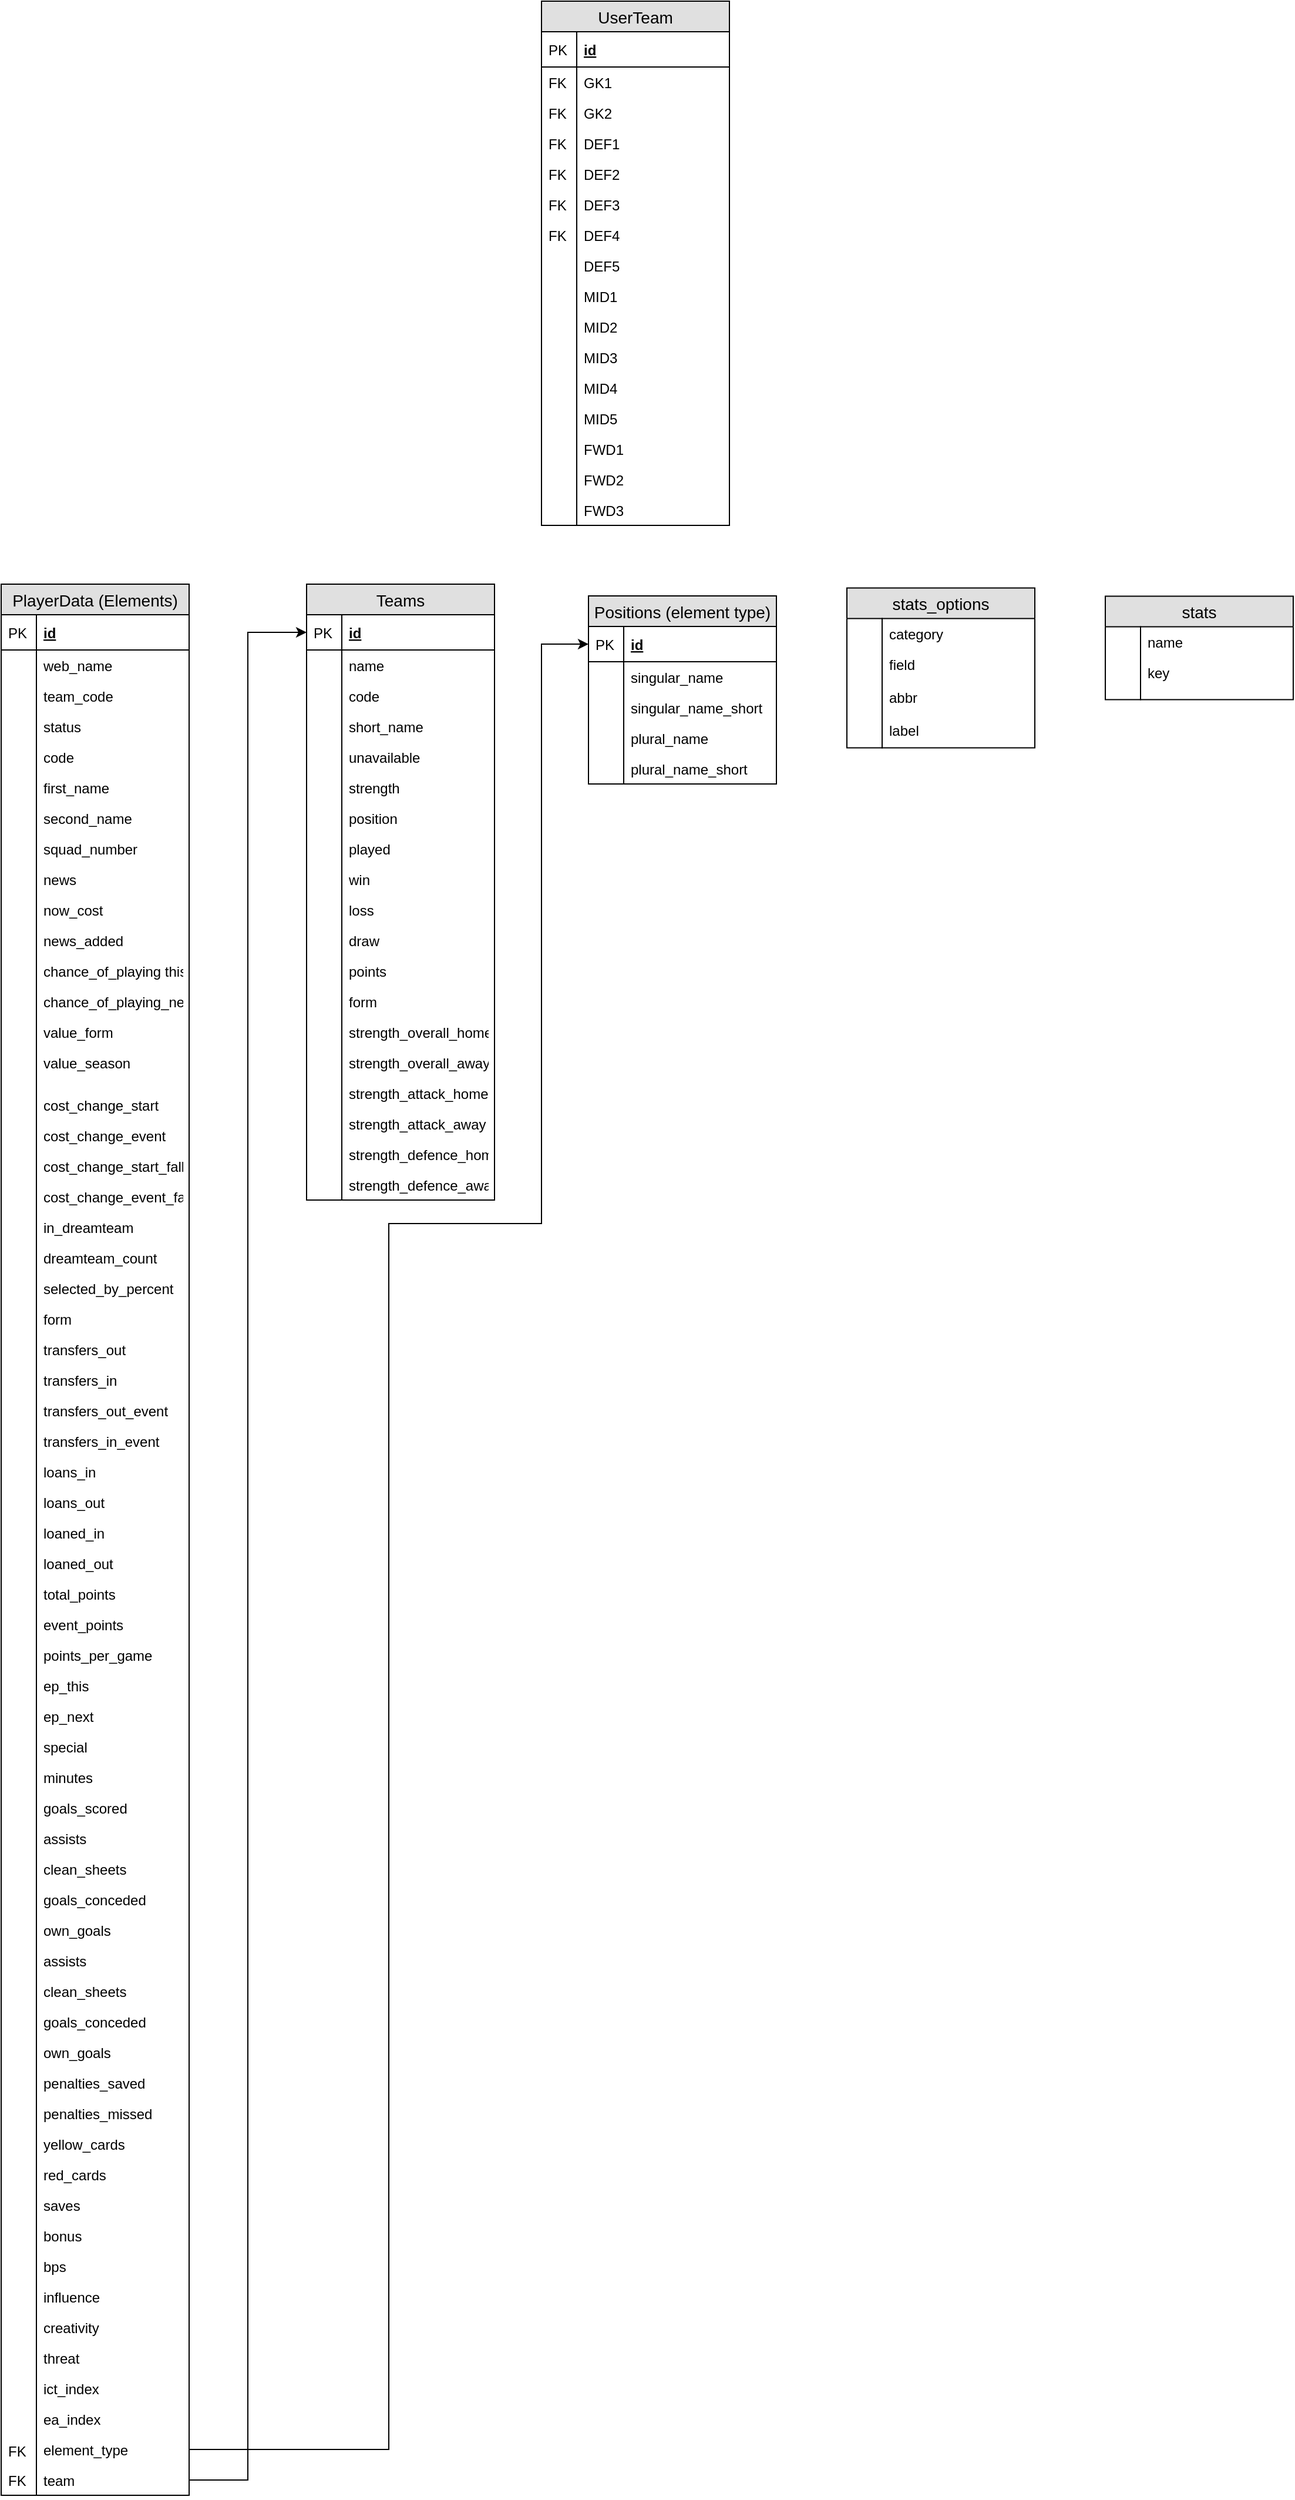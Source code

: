 <mxfile version="10.7.3" type="device"><diagram id="KwzlPRu1vABqBiuA7fDS" name="Page-1"><mxGraphModel dx="1394" dy="3134" grid="1" gridSize="10" guides="1" tooltips="1" connect="1" arrows="1" fold="1" page="1" pageScale="1" pageWidth="1654" pageHeight="1169" background="none" math="0" shadow="0"><root><mxCell id="0"/><mxCell id="1" parent="0"/><mxCell id="XVfi9x4prhgbVb1JYhjm-320" value="PlayerData (Elements)" style="swimlane;fontStyle=0;childLayout=stackLayout;horizontal=1;startSize=26;fillColor=#e0e0e0;horizontalStack=0;resizeParent=1;resizeParentMax=0;resizeLast=0;collapsible=1;marginBottom=0;swimlaneFillColor=#ffffff;align=center;fontSize=14;" parent="1" vertex="1"><mxGeometry x="120" y="-1724" width="160" height="1626" as="geometry"><mxRectangle x="310" y="-1516" width="170" height="26" as="alternateBounds"/></mxGeometry></mxCell><mxCell id="XVfi9x4prhgbVb1JYhjm-321" value="id" style="shape=partialRectangle;top=0;left=0;right=0;bottom=1;align=left;verticalAlign=middle;fillColor=none;spacingLeft=34;spacingRight=4;overflow=hidden;rotatable=0;points=[[0,0.5],[1,0.5]];portConstraint=eastwest;dropTarget=0;fontStyle=5;fontSize=12;" parent="XVfi9x4prhgbVb1JYhjm-320" vertex="1"><mxGeometry y="26" width="160" height="30" as="geometry"/></mxCell><mxCell id="XVfi9x4prhgbVb1JYhjm-322" value="PK" style="shape=partialRectangle;top=0;left=0;bottom=0;fillColor=none;align=left;verticalAlign=middle;spacingLeft=4;spacingRight=4;overflow=hidden;rotatable=0;points=[];portConstraint=eastwest;part=1;fontSize=12;" parent="XVfi9x4prhgbVb1JYhjm-321" vertex="1" connectable="0"><mxGeometry width="30" height="30" as="geometry"/></mxCell><mxCell id="XVfi9x4prhgbVb1JYhjm-323" value="web_name" style="shape=partialRectangle;top=0;left=0;right=0;bottom=0;align=left;verticalAlign=top;fillColor=none;spacingLeft=34;spacingRight=4;overflow=hidden;rotatable=0;points=[[0,0.5],[1,0.5]];portConstraint=eastwest;dropTarget=0;fontSize=12;" parent="XVfi9x4prhgbVb1JYhjm-320" vertex="1"><mxGeometry y="56" width="160" height="26" as="geometry"/></mxCell><mxCell id="XVfi9x4prhgbVb1JYhjm-324" value="" style="shape=partialRectangle;top=0;left=0;bottom=0;fillColor=none;align=left;verticalAlign=top;spacingLeft=4;spacingRight=4;overflow=hidden;rotatable=0;points=[];portConstraint=eastwest;part=1;fontSize=12;" parent="XVfi9x4prhgbVb1JYhjm-323" vertex="1" connectable="0"><mxGeometry width="30" height="26" as="geometry"/></mxCell><mxCell id="XVfi9x4prhgbVb1JYhjm-325" value="team_code" style="shape=partialRectangle;top=0;left=0;right=0;bottom=0;align=left;verticalAlign=top;fillColor=none;spacingLeft=34;spacingRight=4;overflow=hidden;rotatable=0;points=[[0,0.5],[1,0.5]];portConstraint=eastwest;dropTarget=0;fontSize=12;" parent="XVfi9x4prhgbVb1JYhjm-320" vertex="1"><mxGeometry y="82" width="160" height="26" as="geometry"/></mxCell><mxCell id="XVfi9x4prhgbVb1JYhjm-326" value="" style="shape=partialRectangle;top=0;left=0;bottom=0;fillColor=none;align=left;verticalAlign=top;spacingLeft=4;spacingRight=4;overflow=hidden;rotatable=0;points=[];portConstraint=eastwest;part=1;fontSize=12;" parent="XVfi9x4prhgbVb1JYhjm-325" vertex="1" connectable="0"><mxGeometry width="30" height="26" as="geometry"/></mxCell><mxCell id="XVfi9x4prhgbVb1JYhjm-327" value="status" style="shape=partialRectangle;top=0;left=0;right=0;bottom=0;align=left;verticalAlign=top;fillColor=none;spacingLeft=34;spacingRight=4;overflow=hidden;rotatable=0;points=[[0,0.5],[1,0.5]];portConstraint=eastwest;dropTarget=0;fontSize=12;" parent="XVfi9x4prhgbVb1JYhjm-320" vertex="1"><mxGeometry y="108" width="160" height="26" as="geometry"/></mxCell><mxCell id="XVfi9x4prhgbVb1JYhjm-328" value="" style="shape=partialRectangle;top=0;left=0;bottom=0;fillColor=none;align=left;verticalAlign=top;spacingLeft=4;spacingRight=4;overflow=hidden;rotatable=0;points=[];portConstraint=eastwest;part=1;fontSize=12;" parent="XVfi9x4prhgbVb1JYhjm-327" vertex="1" connectable="0"><mxGeometry width="30" height="26" as="geometry"/></mxCell><mxCell id="XVfi9x4prhgbVb1JYhjm-329" value="code" style="shape=partialRectangle;top=0;left=0;right=0;bottom=0;align=left;verticalAlign=top;fillColor=none;spacingLeft=34;spacingRight=4;overflow=hidden;rotatable=0;points=[[0,0.5],[1,0.5]];portConstraint=eastwest;dropTarget=0;fontSize=12;" parent="XVfi9x4prhgbVb1JYhjm-320" vertex="1"><mxGeometry y="134" width="160" height="26" as="geometry"/></mxCell><mxCell id="XVfi9x4prhgbVb1JYhjm-330" value="" style="shape=partialRectangle;top=0;left=0;bottom=0;fillColor=none;align=left;verticalAlign=top;spacingLeft=4;spacingRight=4;overflow=hidden;rotatable=0;points=[];portConstraint=eastwest;part=1;fontSize=12;" parent="XVfi9x4prhgbVb1JYhjm-329" vertex="1" connectable="0"><mxGeometry width="30" height="26" as="geometry"/></mxCell><mxCell id="XVfi9x4prhgbVb1JYhjm-331" value="first_name" style="shape=partialRectangle;top=0;left=0;right=0;bottom=0;align=left;verticalAlign=top;fillColor=none;spacingLeft=34;spacingRight=4;overflow=hidden;rotatable=0;points=[[0,0.5],[1,0.5]];portConstraint=eastwest;dropTarget=0;fontSize=12;" parent="XVfi9x4prhgbVb1JYhjm-320" vertex="1"><mxGeometry y="160" width="160" height="26" as="geometry"/></mxCell><mxCell id="XVfi9x4prhgbVb1JYhjm-332" value="" style="shape=partialRectangle;top=0;left=0;bottom=0;fillColor=none;align=left;verticalAlign=top;spacingLeft=4;spacingRight=4;overflow=hidden;rotatable=0;points=[];portConstraint=eastwest;part=1;fontSize=12;" parent="XVfi9x4prhgbVb1JYhjm-331" vertex="1" connectable="0"><mxGeometry width="30" height="26" as="geometry"/></mxCell><mxCell id="XVfi9x4prhgbVb1JYhjm-333" value="second_name" style="shape=partialRectangle;top=0;left=0;right=0;bottom=0;align=left;verticalAlign=top;fillColor=none;spacingLeft=34;spacingRight=4;overflow=hidden;rotatable=0;points=[[0,0.5],[1,0.5]];portConstraint=eastwest;dropTarget=0;fontSize=12;" parent="XVfi9x4prhgbVb1JYhjm-320" vertex="1"><mxGeometry y="186" width="160" height="26" as="geometry"/></mxCell><mxCell id="XVfi9x4prhgbVb1JYhjm-334" value="" style="shape=partialRectangle;top=0;left=0;bottom=0;fillColor=none;align=left;verticalAlign=top;spacingLeft=4;spacingRight=4;overflow=hidden;rotatable=0;points=[];portConstraint=eastwest;part=1;fontSize=12;" parent="XVfi9x4prhgbVb1JYhjm-333" vertex="1" connectable="0"><mxGeometry width="30" height="26" as="geometry"/></mxCell><mxCell id="XVfi9x4prhgbVb1JYhjm-335" value="squad_number" style="shape=partialRectangle;top=0;left=0;right=0;bottom=0;align=left;verticalAlign=top;fillColor=none;spacingLeft=34;spacingRight=4;overflow=hidden;rotatable=0;points=[[0,0.5],[1,0.5]];portConstraint=eastwest;dropTarget=0;fontSize=12;" parent="XVfi9x4prhgbVb1JYhjm-320" vertex="1"><mxGeometry y="212" width="160" height="26" as="geometry"/></mxCell><mxCell id="XVfi9x4prhgbVb1JYhjm-336" value="" style="shape=partialRectangle;top=0;left=0;bottom=0;fillColor=none;align=left;verticalAlign=top;spacingLeft=4;spacingRight=4;overflow=hidden;rotatable=0;points=[];portConstraint=eastwest;part=1;fontSize=12;" parent="XVfi9x4prhgbVb1JYhjm-335" vertex="1" connectable="0"><mxGeometry width="30" height="26" as="geometry"/></mxCell><mxCell id="XVfi9x4prhgbVb1JYhjm-337" value="news" style="shape=partialRectangle;top=0;left=0;right=0;bottom=0;align=left;verticalAlign=top;fillColor=none;spacingLeft=34;spacingRight=4;overflow=hidden;rotatable=0;points=[[0,0.5],[1,0.5]];portConstraint=eastwest;dropTarget=0;fontSize=12;" parent="XVfi9x4prhgbVb1JYhjm-320" vertex="1"><mxGeometry y="238" width="160" height="26" as="geometry"/></mxCell><mxCell id="XVfi9x4prhgbVb1JYhjm-338" value="" style="shape=partialRectangle;top=0;left=0;bottom=0;fillColor=none;align=left;verticalAlign=top;spacingLeft=4;spacingRight=4;overflow=hidden;rotatable=0;points=[];portConstraint=eastwest;part=1;fontSize=12;" parent="XVfi9x4prhgbVb1JYhjm-337" vertex="1" connectable="0"><mxGeometry width="30" height="26" as="geometry"/></mxCell><mxCell id="XVfi9x4prhgbVb1JYhjm-339" value="now_cost" style="shape=partialRectangle;top=0;left=0;right=0;bottom=0;align=left;verticalAlign=top;fillColor=none;spacingLeft=34;spacingRight=4;overflow=hidden;rotatable=0;points=[[0,0.5],[1,0.5]];portConstraint=eastwest;dropTarget=0;fontSize=12;" parent="XVfi9x4prhgbVb1JYhjm-320" vertex="1"><mxGeometry y="264" width="160" height="26" as="geometry"/></mxCell><mxCell id="XVfi9x4prhgbVb1JYhjm-340" value="" style="shape=partialRectangle;top=0;left=0;bottom=0;fillColor=none;align=left;verticalAlign=top;spacingLeft=4;spacingRight=4;overflow=hidden;rotatable=0;points=[];portConstraint=eastwest;part=1;fontSize=12;" parent="XVfi9x4prhgbVb1JYhjm-339" vertex="1" connectable="0"><mxGeometry width="30" height="26" as="geometry"/></mxCell><mxCell id="XVfi9x4prhgbVb1JYhjm-341" value="news_added" style="shape=partialRectangle;top=0;left=0;right=0;bottom=0;align=left;verticalAlign=top;fillColor=none;spacingLeft=34;spacingRight=4;overflow=hidden;rotatable=0;points=[[0,0.5],[1,0.5]];portConstraint=eastwest;dropTarget=0;fontSize=12;" parent="XVfi9x4prhgbVb1JYhjm-320" vertex="1"><mxGeometry y="290" width="160" height="26" as="geometry"/></mxCell><mxCell id="XVfi9x4prhgbVb1JYhjm-342" value="" style="shape=partialRectangle;top=0;left=0;bottom=0;fillColor=none;align=left;verticalAlign=top;spacingLeft=4;spacingRight=4;overflow=hidden;rotatable=0;points=[];portConstraint=eastwest;part=1;fontSize=12;" parent="XVfi9x4prhgbVb1JYhjm-341" vertex="1" connectable="0"><mxGeometry width="30" height="26" as="geometry"/></mxCell><mxCell id="XVfi9x4prhgbVb1JYhjm-343" value="chance_of_playing this round&#10;" style="shape=partialRectangle;top=0;left=0;right=0;bottom=0;align=left;verticalAlign=top;fillColor=none;spacingLeft=34;spacingRight=4;overflow=hidden;rotatable=0;points=[[0,0.5],[1,0.5]];portConstraint=eastwest;dropTarget=0;fontSize=12;" parent="XVfi9x4prhgbVb1JYhjm-320" vertex="1"><mxGeometry y="316" width="160" height="26" as="geometry"/></mxCell><mxCell id="XVfi9x4prhgbVb1JYhjm-344" value="" style="shape=partialRectangle;top=0;left=0;bottom=0;fillColor=none;align=left;verticalAlign=top;spacingLeft=4;spacingRight=4;overflow=hidden;rotatable=0;points=[];portConstraint=eastwest;part=1;fontSize=12;" parent="XVfi9x4prhgbVb1JYhjm-343" vertex="1" connectable="0"><mxGeometry width="30" height="26" as="geometry"/></mxCell><mxCell id="XVfi9x4prhgbVb1JYhjm-345" value="chance_of_playing_next_round" style="shape=partialRectangle;top=0;left=0;right=0;bottom=0;align=left;verticalAlign=top;fillColor=none;spacingLeft=34;spacingRight=4;overflow=hidden;rotatable=0;points=[[0,0.5],[1,0.5]];portConstraint=eastwest;dropTarget=0;fontSize=12;" parent="XVfi9x4prhgbVb1JYhjm-320" vertex="1"><mxGeometry y="342" width="160" height="26" as="geometry"/></mxCell><mxCell id="XVfi9x4prhgbVb1JYhjm-346" value="" style="shape=partialRectangle;top=0;left=0;bottom=0;fillColor=none;align=left;verticalAlign=top;spacingLeft=4;spacingRight=4;overflow=hidden;rotatable=0;points=[];portConstraint=eastwest;part=1;fontSize=12;" parent="XVfi9x4prhgbVb1JYhjm-345" vertex="1" connectable="0"><mxGeometry width="30" height="26" as="geometry"/></mxCell><mxCell id="XVfi9x4prhgbVb1JYhjm-347" value="value_form" style="shape=partialRectangle;top=0;left=0;right=0;bottom=0;align=left;verticalAlign=top;fillColor=none;spacingLeft=34;spacingRight=4;overflow=hidden;rotatable=0;points=[[0,0.5],[1,0.5]];portConstraint=eastwest;dropTarget=0;fontSize=12;" parent="XVfi9x4prhgbVb1JYhjm-320" vertex="1"><mxGeometry y="368" width="160" height="26" as="geometry"/></mxCell><mxCell id="XVfi9x4prhgbVb1JYhjm-348" value="" style="shape=partialRectangle;top=0;left=0;bottom=0;fillColor=none;align=left;verticalAlign=top;spacingLeft=4;spacingRight=4;overflow=hidden;rotatable=0;points=[];portConstraint=eastwest;part=1;fontSize=12;" parent="XVfi9x4prhgbVb1JYhjm-347" vertex="1" connectable="0"><mxGeometry width="30" height="26" as="geometry"/></mxCell><mxCell id="XVfi9x4prhgbVb1JYhjm-349" value="value_season" style="shape=partialRectangle;top=0;left=0;right=0;bottom=0;align=left;verticalAlign=top;fillColor=none;spacingLeft=34;spacingRight=4;overflow=hidden;rotatable=0;points=[[0,0.5],[1,0.5]];portConstraint=eastwest;dropTarget=0;fontSize=12;" parent="XVfi9x4prhgbVb1JYhjm-320" vertex="1"><mxGeometry y="394" width="160" height="26" as="geometry"/></mxCell><mxCell id="XVfi9x4prhgbVb1JYhjm-350" value="" style="shape=partialRectangle;top=0;left=0;bottom=0;fillColor=none;align=left;verticalAlign=top;spacingLeft=4;spacingRight=4;overflow=hidden;rotatable=0;points=[];portConstraint=eastwest;part=1;fontSize=12;" parent="XVfi9x4prhgbVb1JYhjm-349" vertex="1" connectable="0"><mxGeometry width="30" height="26" as="geometry"/></mxCell><mxCell id="XVfi9x4prhgbVb1JYhjm-351" value="" style="shape=partialRectangle;top=0;left=0;right=0;bottom=0;align=left;verticalAlign=top;fillColor=none;spacingLeft=34;spacingRight=4;overflow=hidden;rotatable=0;points=[[0,0.5],[1,0.5]];portConstraint=eastwest;dropTarget=0;fontSize=12;" parent="XVfi9x4prhgbVb1JYhjm-320" vertex="1"><mxGeometry y="420" width="160" height="10" as="geometry"/></mxCell><mxCell id="XVfi9x4prhgbVb1JYhjm-352" value="" style="shape=partialRectangle;top=0;left=0;bottom=0;fillColor=none;align=left;verticalAlign=top;spacingLeft=4;spacingRight=4;overflow=hidden;rotatable=0;points=[];portConstraint=eastwest;part=1;fontSize=12;" parent="XVfi9x4prhgbVb1JYhjm-351" vertex="1" connectable="0"><mxGeometry width="30" height="10" as="geometry"/></mxCell><mxCell id="XVfi9x4prhgbVb1JYhjm-353" value="cost_change_start" style="shape=partialRectangle;top=0;left=0;right=0;bottom=0;align=left;verticalAlign=top;fillColor=none;spacingLeft=34;spacingRight=4;overflow=hidden;rotatable=0;points=[[0,0.5],[1,0.5]];portConstraint=eastwest;dropTarget=0;fontSize=12;" parent="XVfi9x4prhgbVb1JYhjm-320" vertex="1"><mxGeometry y="430" width="160" height="26" as="geometry"/></mxCell><mxCell id="XVfi9x4prhgbVb1JYhjm-354" value="" style="shape=partialRectangle;top=0;left=0;bottom=0;fillColor=none;align=left;verticalAlign=top;spacingLeft=4;spacingRight=4;overflow=hidden;rotatable=0;points=[];portConstraint=eastwest;part=1;fontSize=12;" parent="XVfi9x4prhgbVb1JYhjm-353" vertex="1" connectable="0"><mxGeometry width="30" height="26" as="geometry"/></mxCell><mxCell id="XVfi9x4prhgbVb1JYhjm-355" value="cost_change_event" style="shape=partialRectangle;top=0;left=0;right=0;bottom=0;align=left;verticalAlign=top;fillColor=none;spacingLeft=34;spacingRight=4;overflow=hidden;rotatable=0;points=[[0,0.5],[1,0.5]];portConstraint=eastwest;dropTarget=0;fontSize=12;" parent="XVfi9x4prhgbVb1JYhjm-320" vertex="1"><mxGeometry y="456" width="160" height="26" as="geometry"/></mxCell><mxCell id="XVfi9x4prhgbVb1JYhjm-356" value="" style="shape=partialRectangle;top=0;left=0;bottom=0;fillColor=none;align=left;verticalAlign=top;spacingLeft=4;spacingRight=4;overflow=hidden;rotatable=0;points=[];portConstraint=eastwest;part=1;fontSize=12;" parent="XVfi9x4prhgbVb1JYhjm-355" vertex="1" connectable="0"><mxGeometry width="30" height="26" as="geometry"/></mxCell><mxCell id="XVfi9x4prhgbVb1JYhjm-357" value="cost_change_start_fall" style="shape=partialRectangle;top=0;left=0;right=0;bottom=0;align=left;verticalAlign=top;fillColor=none;spacingLeft=34;spacingRight=4;overflow=hidden;rotatable=0;points=[[0,0.5],[1,0.5]];portConstraint=eastwest;dropTarget=0;fontSize=12;" parent="XVfi9x4prhgbVb1JYhjm-320" vertex="1"><mxGeometry y="482" width="160" height="26" as="geometry"/></mxCell><mxCell id="XVfi9x4prhgbVb1JYhjm-358" value="" style="shape=partialRectangle;top=0;left=0;bottom=0;fillColor=none;align=left;verticalAlign=top;spacingLeft=4;spacingRight=4;overflow=hidden;rotatable=0;points=[];portConstraint=eastwest;part=1;fontSize=12;" parent="XVfi9x4prhgbVb1JYhjm-357" vertex="1" connectable="0"><mxGeometry width="30" height="26" as="geometry"/></mxCell><mxCell id="XVfi9x4prhgbVb1JYhjm-359" value="cost_change_event_fall" style="shape=partialRectangle;top=0;left=0;right=0;bottom=0;align=left;verticalAlign=top;fillColor=none;spacingLeft=34;spacingRight=4;overflow=hidden;rotatable=0;points=[[0,0.5],[1,0.5]];portConstraint=eastwest;dropTarget=0;fontSize=12;" parent="XVfi9x4prhgbVb1JYhjm-320" vertex="1"><mxGeometry y="508" width="160" height="26" as="geometry"/></mxCell><mxCell id="XVfi9x4prhgbVb1JYhjm-360" value="" style="shape=partialRectangle;top=0;left=0;bottom=0;fillColor=none;align=left;verticalAlign=top;spacingLeft=4;spacingRight=4;overflow=hidden;rotatable=0;points=[];portConstraint=eastwest;part=1;fontSize=12;" parent="XVfi9x4prhgbVb1JYhjm-359" vertex="1" connectable="0"><mxGeometry width="30" height="26" as="geometry"/></mxCell><mxCell id="XVfi9x4prhgbVb1JYhjm-361" value="in_dreamteam" style="shape=partialRectangle;top=0;left=0;right=0;bottom=0;align=left;verticalAlign=top;fillColor=none;spacingLeft=34;spacingRight=4;overflow=hidden;rotatable=0;points=[[0,0.5],[1,0.5]];portConstraint=eastwest;dropTarget=0;fontSize=12;" parent="XVfi9x4prhgbVb1JYhjm-320" vertex="1"><mxGeometry y="534" width="160" height="26" as="geometry"/></mxCell><mxCell id="XVfi9x4prhgbVb1JYhjm-362" value="" style="shape=partialRectangle;top=0;left=0;bottom=0;fillColor=none;align=left;verticalAlign=top;spacingLeft=4;spacingRight=4;overflow=hidden;rotatable=0;points=[];portConstraint=eastwest;part=1;fontSize=12;" parent="XVfi9x4prhgbVb1JYhjm-361" vertex="1" connectable="0"><mxGeometry width="30" height="26" as="geometry"/></mxCell><mxCell id="XVfi9x4prhgbVb1JYhjm-363" value="dreamteam_count" style="shape=partialRectangle;top=0;left=0;right=0;bottom=0;align=left;verticalAlign=top;fillColor=none;spacingLeft=34;spacingRight=4;overflow=hidden;rotatable=0;points=[[0,0.5],[1,0.5]];portConstraint=eastwest;dropTarget=0;fontSize=12;" parent="XVfi9x4prhgbVb1JYhjm-320" vertex="1"><mxGeometry y="560" width="160" height="26" as="geometry"/></mxCell><mxCell id="XVfi9x4prhgbVb1JYhjm-364" value="" style="shape=partialRectangle;top=0;left=0;bottom=0;fillColor=none;align=left;verticalAlign=top;spacingLeft=4;spacingRight=4;overflow=hidden;rotatable=0;points=[];portConstraint=eastwest;part=1;fontSize=12;" parent="XVfi9x4prhgbVb1JYhjm-363" vertex="1" connectable="0"><mxGeometry width="30" height="26" as="geometry"/></mxCell><mxCell id="XVfi9x4prhgbVb1JYhjm-365" value="selected_by_percent" style="shape=partialRectangle;top=0;left=0;right=0;bottom=0;align=left;verticalAlign=top;fillColor=none;spacingLeft=34;spacingRight=4;overflow=hidden;rotatable=0;points=[[0,0.5],[1,0.5]];portConstraint=eastwest;dropTarget=0;fontSize=12;" parent="XVfi9x4prhgbVb1JYhjm-320" vertex="1"><mxGeometry y="586" width="160" height="26" as="geometry"/></mxCell><mxCell id="XVfi9x4prhgbVb1JYhjm-366" value="" style="shape=partialRectangle;top=0;left=0;bottom=0;fillColor=none;align=left;verticalAlign=top;spacingLeft=4;spacingRight=4;overflow=hidden;rotatable=0;points=[];portConstraint=eastwest;part=1;fontSize=12;" parent="XVfi9x4prhgbVb1JYhjm-365" vertex="1" connectable="0"><mxGeometry width="30" height="26" as="geometry"/></mxCell><mxCell id="XVfi9x4prhgbVb1JYhjm-367" value="form" style="shape=partialRectangle;top=0;left=0;right=0;bottom=0;align=left;verticalAlign=top;fillColor=none;spacingLeft=34;spacingRight=4;overflow=hidden;rotatable=0;points=[[0,0.5],[1,0.5]];portConstraint=eastwest;dropTarget=0;fontSize=12;" parent="XVfi9x4prhgbVb1JYhjm-320" vertex="1"><mxGeometry y="612" width="160" height="26" as="geometry"/></mxCell><mxCell id="XVfi9x4prhgbVb1JYhjm-368" value="" style="shape=partialRectangle;top=0;left=0;bottom=0;fillColor=none;align=left;verticalAlign=top;spacingLeft=4;spacingRight=4;overflow=hidden;rotatable=0;points=[];portConstraint=eastwest;part=1;fontSize=12;" parent="XVfi9x4prhgbVb1JYhjm-367" vertex="1" connectable="0"><mxGeometry width="30" height="26" as="geometry"/></mxCell><mxCell id="XVfi9x4prhgbVb1JYhjm-369" value="transfers_out" style="shape=partialRectangle;top=0;left=0;right=0;bottom=0;align=left;verticalAlign=top;fillColor=none;spacingLeft=34;spacingRight=4;overflow=hidden;rotatable=0;points=[[0,0.5],[1,0.5]];portConstraint=eastwest;dropTarget=0;fontSize=12;" parent="XVfi9x4prhgbVb1JYhjm-320" vertex="1"><mxGeometry y="638" width="160" height="26" as="geometry"/></mxCell><mxCell id="XVfi9x4prhgbVb1JYhjm-370" value="" style="shape=partialRectangle;top=0;left=0;bottom=0;fillColor=none;align=left;verticalAlign=top;spacingLeft=4;spacingRight=4;overflow=hidden;rotatable=0;points=[];portConstraint=eastwest;part=1;fontSize=12;" parent="XVfi9x4prhgbVb1JYhjm-369" vertex="1" connectable="0"><mxGeometry width="30" height="26" as="geometry"/></mxCell><mxCell id="XVfi9x4prhgbVb1JYhjm-371" value="transfers_in" style="shape=partialRectangle;top=0;left=0;right=0;bottom=0;align=left;verticalAlign=top;fillColor=none;spacingLeft=34;spacingRight=4;overflow=hidden;rotatable=0;points=[[0,0.5],[1,0.5]];portConstraint=eastwest;dropTarget=0;fontSize=12;" parent="XVfi9x4prhgbVb1JYhjm-320" vertex="1"><mxGeometry y="664" width="160" height="26" as="geometry"/></mxCell><mxCell id="XVfi9x4prhgbVb1JYhjm-372" value="" style="shape=partialRectangle;top=0;left=0;bottom=0;fillColor=none;align=left;verticalAlign=top;spacingLeft=4;spacingRight=4;overflow=hidden;rotatable=0;points=[];portConstraint=eastwest;part=1;fontSize=12;" parent="XVfi9x4prhgbVb1JYhjm-371" vertex="1" connectable="0"><mxGeometry width="30" height="26" as="geometry"/></mxCell><mxCell id="XVfi9x4prhgbVb1JYhjm-373" value="transfers_out_event" style="shape=partialRectangle;top=0;left=0;right=0;bottom=0;align=left;verticalAlign=top;fillColor=none;spacingLeft=34;spacingRight=4;overflow=hidden;rotatable=0;points=[[0,0.5],[1,0.5]];portConstraint=eastwest;dropTarget=0;fontSize=12;" parent="XVfi9x4prhgbVb1JYhjm-320" vertex="1"><mxGeometry y="690" width="160" height="26" as="geometry"/></mxCell><mxCell id="XVfi9x4prhgbVb1JYhjm-374" value="" style="shape=partialRectangle;top=0;left=0;bottom=0;fillColor=none;align=left;verticalAlign=top;spacingLeft=4;spacingRight=4;overflow=hidden;rotatable=0;points=[];portConstraint=eastwest;part=1;fontSize=12;" parent="XVfi9x4prhgbVb1JYhjm-373" vertex="1" connectable="0"><mxGeometry width="30" height="26" as="geometry"/></mxCell><mxCell id="XVfi9x4prhgbVb1JYhjm-375" value="transfers_in_event" style="shape=partialRectangle;top=0;left=0;right=0;bottom=0;align=left;verticalAlign=top;fillColor=none;spacingLeft=34;spacingRight=4;overflow=hidden;rotatable=0;points=[[0,0.5],[1,0.5]];portConstraint=eastwest;dropTarget=0;fontSize=12;" parent="XVfi9x4prhgbVb1JYhjm-320" vertex="1"><mxGeometry y="716" width="160" height="26" as="geometry"/></mxCell><mxCell id="XVfi9x4prhgbVb1JYhjm-376" value="" style="shape=partialRectangle;top=0;left=0;bottom=0;fillColor=none;align=left;verticalAlign=top;spacingLeft=4;spacingRight=4;overflow=hidden;rotatable=0;points=[];portConstraint=eastwest;part=1;fontSize=12;" parent="XVfi9x4prhgbVb1JYhjm-375" vertex="1" connectable="0"><mxGeometry width="30" height="26" as="geometry"/></mxCell><mxCell id="XVfi9x4prhgbVb1JYhjm-377" value="loans_in" style="shape=partialRectangle;top=0;left=0;right=0;bottom=0;align=left;verticalAlign=top;fillColor=none;spacingLeft=34;spacingRight=4;overflow=hidden;rotatable=0;points=[[0,0.5],[1,0.5]];portConstraint=eastwest;dropTarget=0;fontSize=12;" parent="XVfi9x4prhgbVb1JYhjm-320" vertex="1"><mxGeometry y="742" width="160" height="26" as="geometry"/></mxCell><mxCell id="XVfi9x4prhgbVb1JYhjm-378" value="" style="shape=partialRectangle;top=0;left=0;bottom=0;fillColor=none;align=left;verticalAlign=top;spacingLeft=4;spacingRight=4;overflow=hidden;rotatable=0;points=[];portConstraint=eastwest;part=1;fontSize=12;" parent="XVfi9x4prhgbVb1JYhjm-377" vertex="1" connectable="0"><mxGeometry width="30" height="26" as="geometry"/></mxCell><mxCell id="XVfi9x4prhgbVb1JYhjm-379" value="loans_out" style="shape=partialRectangle;top=0;left=0;right=0;bottom=0;align=left;verticalAlign=top;fillColor=none;spacingLeft=34;spacingRight=4;overflow=hidden;rotatable=0;points=[[0,0.5],[1,0.5]];portConstraint=eastwest;dropTarget=0;fontSize=12;" parent="XVfi9x4prhgbVb1JYhjm-320" vertex="1"><mxGeometry y="768" width="160" height="26" as="geometry"/></mxCell><mxCell id="XVfi9x4prhgbVb1JYhjm-380" value="" style="shape=partialRectangle;top=0;left=0;bottom=0;fillColor=none;align=left;verticalAlign=top;spacingLeft=4;spacingRight=4;overflow=hidden;rotatable=0;points=[];portConstraint=eastwest;part=1;fontSize=12;" parent="XVfi9x4prhgbVb1JYhjm-379" vertex="1" connectable="0"><mxGeometry width="30" height="26" as="geometry"/></mxCell><mxCell id="XVfi9x4prhgbVb1JYhjm-381" value="loaned_in" style="shape=partialRectangle;top=0;left=0;right=0;bottom=0;align=left;verticalAlign=top;fillColor=none;spacingLeft=34;spacingRight=4;overflow=hidden;rotatable=0;points=[[0,0.5],[1,0.5]];portConstraint=eastwest;dropTarget=0;fontSize=12;" parent="XVfi9x4prhgbVb1JYhjm-320" vertex="1"><mxGeometry y="794" width="160" height="26" as="geometry"/></mxCell><mxCell id="XVfi9x4prhgbVb1JYhjm-382" value="" style="shape=partialRectangle;top=0;left=0;bottom=0;fillColor=none;align=left;verticalAlign=top;spacingLeft=4;spacingRight=4;overflow=hidden;rotatable=0;points=[];portConstraint=eastwest;part=1;fontSize=12;" parent="XVfi9x4prhgbVb1JYhjm-381" vertex="1" connectable="0"><mxGeometry width="30" height="26" as="geometry"/></mxCell><mxCell id="XVfi9x4prhgbVb1JYhjm-383" value="loaned_out" style="shape=partialRectangle;top=0;left=0;right=0;bottom=0;align=left;verticalAlign=top;fillColor=none;spacingLeft=34;spacingRight=4;overflow=hidden;rotatable=0;points=[[0,0.5],[1,0.5]];portConstraint=eastwest;dropTarget=0;fontSize=12;" parent="XVfi9x4prhgbVb1JYhjm-320" vertex="1"><mxGeometry y="820" width="160" height="26" as="geometry"/></mxCell><mxCell id="XVfi9x4prhgbVb1JYhjm-384" value="" style="shape=partialRectangle;top=0;left=0;bottom=0;fillColor=none;align=left;verticalAlign=top;spacingLeft=4;spacingRight=4;overflow=hidden;rotatable=0;points=[];portConstraint=eastwest;part=1;fontSize=12;" parent="XVfi9x4prhgbVb1JYhjm-383" vertex="1" connectable="0"><mxGeometry width="30" height="26" as="geometry"/></mxCell><mxCell id="XVfi9x4prhgbVb1JYhjm-385" value="total_points" style="shape=partialRectangle;top=0;left=0;right=0;bottom=0;align=left;verticalAlign=top;fillColor=none;spacingLeft=34;spacingRight=4;overflow=hidden;rotatable=0;points=[[0,0.5],[1,0.5]];portConstraint=eastwest;dropTarget=0;fontSize=12;" parent="XVfi9x4prhgbVb1JYhjm-320" vertex="1"><mxGeometry y="846" width="160" height="26" as="geometry"/></mxCell><mxCell id="XVfi9x4prhgbVb1JYhjm-386" value="" style="shape=partialRectangle;top=0;left=0;bottom=0;fillColor=none;align=left;verticalAlign=top;spacingLeft=4;spacingRight=4;overflow=hidden;rotatable=0;points=[];portConstraint=eastwest;part=1;fontSize=12;" parent="XVfi9x4prhgbVb1JYhjm-385" vertex="1" connectable="0"><mxGeometry width="30" height="26" as="geometry"/></mxCell><mxCell id="XVfi9x4prhgbVb1JYhjm-387" value="event_points" style="shape=partialRectangle;top=0;left=0;right=0;bottom=0;align=left;verticalAlign=top;fillColor=none;spacingLeft=34;spacingRight=4;overflow=hidden;rotatable=0;points=[[0,0.5],[1,0.5]];portConstraint=eastwest;dropTarget=0;fontSize=12;" parent="XVfi9x4prhgbVb1JYhjm-320" vertex="1"><mxGeometry y="872" width="160" height="26" as="geometry"/></mxCell><mxCell id="XVfi9x4prhgbVb1JYhjm-388" value="" style="shape=partialRectangle;top=0;left=0;bottom=0;fillColor=none;align=left;verticalAlign=top;spacingLeft=4;spacingRight=4;overflow=hidden;rotatable=0;points=[];portConstraint=eastwest;part=1;fontSize=12;" parent="XVfi9x4prhgbVb1JYhjm-387" vertex="1" connectable="0"><mxGeometry width="30" height="26" as="geometry"/></mxCell><mxCell id="XVfi9x4prhgbVb1JYhjm-389" value="points_per_game" style="shape=partialRectangle;top=0;left=0;right=0;bottom=0;align=left;verticalAlign=top;fillColor=none;spacingLeft=34;spacingRight=4;overflow=hidden;rotatable=0;points=[[0,0.5],[1,0.5]];portConstraint=eastwest;dropTarget=0;fontSize=12;" parent="XVfi9x4prhgbVb1JYhjm-320" vertex="1"><mxGeometry y="898" width="160" height="26" as="geometry"/></mxCell><mxCell id="XVfi9x4prhgbVb1JYhjm-390" value="" style="shape=partialRectangle;top=0;left=0;bottom=0;fillColor=none;align=left;verticalAlign=top;spacingLeft=4;spacingRight=4;overflow=hidden;rotatable=0;points=[];portConstraint=eastwest;part=1;fontSize=12;" parent="XVfi9x4prhgbVb1JYhjm-389" vertex="1" connectable="0"><mxGeometry width="30" height="26" as="geometry"/></mxCell><mxCell id="XVfi9x4prhgbVb1JYhjm-391" value="ep_this" style="shape=partialRectangle;top=0;left=0;right=0;bottom=0;align=left;verticalAlign=top;fillColor=none;spacingLeft=34;spacingRight=4;overflow=hidden;rotatable=0;points=[[0,0.5],[1,0.5]];portConstraint=eastwest;dropTarget=0;fontSize=12;" parent="XVfi9x4prhgbVb1JYhjm-320" vertex="1"><mxGeometry y="924" width="160" height="26" as="geometry"/></mxCell><mxCell id="XVfi9x4prhgbVb1JYhjm-392" value="" style="shape=partialRectangle;top=0;left=0;bottom=0;fillColor=none;align=left;verticalAlign=top;spacingLeft=4;spacingRight=4;overflow=hidden;rotatable=0;points=[];portConstraint=eastwest;part=1;fontSize=12;" parent="XVfi9x4prhgbVb1JYhjm-391" vertex="1" connectable="0"><mxGeometry width="30" height="26" as="geometry"/></mxCell><mxCell id="XVfi9x4prhgbVb1JYhjm-393" value="ep_next" style="shape=partialRectangle;top=0;left=0;right=0;bottom=0;align=left;verticalAlign=top;fillColor=none;spacingLeft=34;spacingRight=4;overflow=hidden;rotatable=0;points=[[0,0.5],[1,0.5]];portConstraint=eastwest;dropTarget=0;fontSize=12;" parent="XVfi9x4prhgbVb1JYhjm-320" vertex="1"><mxGeometry y="950" width="160" height="26" as="geometry"/></mxCell><mxCell id="XVfi9x4prhgbVb1JYhjm-394" value="" style="shape=partialRectangle;top=0;left=0;bottom=0;fillColor=none;align=left;verticalAlign=top;spacingLeft=4;spacingRight=4;overflow=hidden;rotatable=0;points=[];portConstraint=eastwest;part=1;fontSize=12;" parent="XVfi9x4prhgbVb1JYhjm-393" vertex="1" connectable="0"><mxGeometry width="30" height="26" as="geometry"/></mxCell><mxCell id="XVfi9x4prhgbVb1JYhjm-395" value="special" style="shape=partialRectangle;top=0;left=0;right=0;bottom=0;align=left;verticalAlign=top;fillColor=none;spacingLeft=34;spacingRight=4;overflow=hidden;rotatable=0;points=[[0,0.5],[1,0.5]];portConstraint=eastwest;dropTarget=0;fontSize=12;" parent="XVfi9x4prhgbVb1JYhjm-320" vertex="1"><mxGeometry y="976" width="160" height="26" as="geometry"/></mxCell><mxCell id="XVfi9x4prhgbVb1JYhjm-396" value="" style="shape=partialRectangle;top=0;left=0;bottom=0;fillColor=none;align=left;verticalAlign=top;spacingLeft=4;spacingRight=4;overflow=hidden;rotatable=0;points=[];portConstraint=eastwest;part=1;fontSize=12;" parent="XVfi9x4prhgbVb1JYhjm-395" vertex="1" connectable="0"><mxGeometry width="30" height="26" as="geometry"/></mxCell><mxCell id="XVfi9x4prhgbVb1JYhjm-397" value="minutes" style="shape=partialRectangle;top=0;left=0;right=0;bottom=0;align=left;verticalAlign=top;fillColor=none;spacingLeft=34;spacingRight=4;overflow=hidden;rotatable=0;points=[[0,0.5],[1,0.5]];portConstraint=eastwest;dropTarget=0;fontSize=12;" parent="XVfi9x4prhgbVb1JYhjm-320" vertex="1"><mxGeometry y="1002" width="160" height="26" as="geometry"/></mxCell><mxCell id="XVfi9x4prhgbVb1JYhjm-398" value="" style="shape=partialRectangle;top=0;left=0;bottom=0;fillColor=none;align=left;verticalAlign=top;spacingLeft=4;spacingRight=4;overflow=hidden;rotatable=0;points=[];portConstraint=eastwest;part=1;fontSize=12;" parent="XVfi9x4prhgbVb1JYhjm-397" vertex="1" connectable="0"><mxGeometry width="30" height="26" as="geometry"/></mxCell><mxCell id="XVfi9x4prhgbVb1JYhjm-399" value="goals_scored" style="shape=partialRectangle;top=0;left=0;right=0;bottom=0;align=left;verticalAlign=top;fillColor=none;spacingLeft=34;spacingRight=4;overflow=hidden;rotatable=0;points=[[0,0.5],[1,0.5]];portConstraint=eastwest;dropTarget=0;fontSize=12;" parent="XVfi9x4prhgbVb1JYhjm-320" vertex="1"><mxGeometry y="1028" width="160" height="26" as="geometry"/></mxCell><mxCell id="XVfi9x4prhgbVb1JYhjm-400" value="" style="shape=partialRectangle;top=0;left=0;bottom=0;fillColor=none;align=left;verticalAlign=top;spacingLeft=4;spacingRight=4;overflow=hidden;rotatable=0;points=[];portConstraint=eastwest;part=1;fontSize=12;" parent="XVfi9x4prhgbVb1JYhjm-399" vertex="1" connectable="0"><mxGeometry width="30" height="26" as="geometry"/></mxCell><mxCell id="XVfi9x4prhgbVb1JYhjm-401" value="assists" style="shape=partialRectangle;top=0;left=0;right=0;bottom=0;align=left;verticalAlign=top;fillColor=none;spacingLeft=34;spacingRight=4;overflow=hidden;rotatable=0;points=[[0,0.5],[1,0.5]];portConstraint=eastwest;dropTarget=0;fontSize=12;" parent="XVfi9x4prhgbVb1JYhjm-320" vertex="1"><mxGeometry y="1054" width="160" height="26" as="geometry"/></mxCell><mxCell id="XVfi9x4prhgbVb1JYhjm-402" value="" style="shape=partialRectangle;top=0;left=0;bottom=0;fillColor=none;align=left;verticalAlign=top;spacingLeft=4;spacingRight=4;overflow=hidden;rotatable=0;points=[];portConstraint=eastwest;part=1;fontSize=12;" parent="XVfi9x4prhgbVb1JYhjm-401" vertex="1" connectable="0"><mxGeometry width="30" height="26" as="geometry"/></mxCell><mxCell id="XVfi9x4prhgbVb1JYhjm-403" value="clean_sheets" style="shape=partialRectangle;top=0;left=0;right=0;bottom=0;align=left;verticalAlign=top;fillColor=none;spacingLeft=34;spacingRight=4;overflow=hidden;rotatable=0;points=[[0,0.5],[1,0.5]];portConstraint=eastwest;dropTarget=0;fontSize=12;" parent="XVfi9x4prhgbVb1JYhjm-320" vertex="1"><mxGeometry y="1080" width="160" height="26" as="geometry"/></mxCell><mxCell id="XVfi9x4prhgbVb1JYhjm-404" value="" style="shape=partialRectangle;top=0;left=0;bottom=0;fillColor=none;align=left;verticalAlign=top;spacingLeft=4;spacingRight=4;overflow=hidden;rotatable=0;points=[];portConstraint=eastwest;part=1;fontSize=12;" parent="XVfi9x4prhgbVb1JYhjm-403" vertex="1" connectable="0"><mxGeometry width="30" height="26" as="geometry"/></mxCell><mxCell id="XVfi9x4prhgbVb1JYhjm-405" value="goals_conceded" style="shape=partialRectangle;top=0;left=0;right=0;bottom=0;align=left;verticalAlign=top;fillColor=none;spacingLeft=34;spacingRight=4;overflow=hidden;rotatable=0;points=[[0,0.5],[1,0.5]];portConstraint=eastwest;dropTarget=0;fontSize=12;" parent="XVfi9x4prhgbVb1JYhjm-320" vertex="1"><mxGeometry y="1106" width="160" height="26" as="geometry"/></mxCell><mxCell id="XVfi9x4prhgbVb1JYhjm-406" value="" style="shape=partialRectangle;top=0;left=0;bottom=0;fillColor=none;align=left;verticalAlign=top;spacingLeft=4;spacingRight=4;overflow=hidden;rotatable=0;points=[];portConstraint=eastwest;part=1;fontSize=12;" parent="XVfi9x4prhgbVb1JYhjm-405" vertex="1" connectable="0"><mxGeometry width="30" height="26" as="geometry"/></mxCell><mxCell id="XVfi9x4prhgbVb1JYhjm-407" value="own_goals" style="shape=partialRectangle;top=0;left=0;right=0;bottom=0;align=left;verticalAlign=top;fillColor=none;spacingLeft=34;spacingRight=4;overflow=hidden;rotatable=0;points=[[0,0.5],[1,0.5]];portConstraint=eastwest;dropTarget=0;fontSize=12;" parent="XVfi9x4prhgbVb1JYhjm-320" vertex="1"><mxGeometry y="1132" width="160" height="26" as="geometry"/></mxCell><mxCell id="XVfi9x4prhgbVb1JYhjm-408" value="" style="shape=partialRectangle;top=0;left=0;bottom=0;fillColor=none;align=left;verticalAlign=top;spacingLeft=4;spacingRight=4;overflow=hidden;rotatable=0;points=[];portConstraint=eastwest;part=1;fontSize=12;" parent="XVfi9x4prhgbVb1JYhjm-407" vertex="1" connectable="0"><mxGeometry width="30" height="26" as="geometry"/></mxCell><mxCell id="XVfi9x4prhgbVb1JYhjm-409" value="assists" style="shape=partialRectangle;top=0;left=0;right=0;bottom=0;align=left;verticalAlign=top;fillColor=none;spacingLeft=34;spacingRight=4;overflow=hidden;rotatable=0;points=[[0,0.5],[1,0.5]];portConstraint=eastwest;dropTarget=0;fontSize=12;" parent="XVfi9x4prhgbVb1JYhjm-320" vertex="1"><mxGeometry y="1158" width="160" height="26" as="geometry"/></mxCell><mxCell id="XVfi9x4prhgbVb1JYhjm-410" value="" style="shape=partialRectangle;top=0;left=0;bottom=0;fillColor=none;align=left;verticalAlign=top;spacingLeft=4;spacingRight=4;overflow=hidden;rotatable=0;points=[];portConstraint=eastwest;part=1;fontSize=12;" parent="XVfi9x4prhgbVb1JYhjm-409" vertex="1" connectable="0"><mxGeometry width="30" height="26" as="geometry"/></mxCell><mxCell id="XVfi9x4prhgbVb1JYhjm-411" value="clean_sheets" style="shape=partialRectangle;top=0;left=0;right=0;bottom=0;align=left;verticalAlign=top;fillColor=none;spacingLeft=34;spacingRight=4;overflow=hidden;rotatable=0;points=[[0,0.5],[1,0.5]];portConstraint=eastwest;dropTarget=0;fontSize=12;" parent="XVfi9x4prhgbVb1JYhjm-320" vertex="1"><mxGeometry y="1184" width="160" height="26" as="geometry"/></mxCell><mxCell id="XVfi9x4prhgbVb1JYhjm-412" value="" style="shape=partialRectangle;top=0;left=0;bottom=0;fillColor=none;align=left;verticalAlign=top;spacingLeft=4;spacingRight=4;overflow=hidden;rotatable=0;points=[];portConstraint=eastwest;part=1;fontSize=12;" parent="XVfi9x4prhgbVb1JYhjm-411" vertex="1" connectable="0"><mxGeometry width="30" height="26" as="geometry"/></mxCell><mxCell id="XVfi9x4prhgbVb1JYhjm-413" value="goals_conceded" style="shape=partialRectangle;top=0;left=0;right=0;bottom=0;align=left;verticalAlign=top;fillColor=none;spacingLeft=34;spacingRight=4;overflow=hidden;rotatable=0;points=[[0,0.5],[1,0.5]];portConstraint=eastwest;dropTarget=0;fontSize=12;" parent="XVfi9x4prhgbVb1JYhjm-320" vertex="1"><mxGeometry y="1210" width="160" height="26" as="geometry"/></mxCell><mxCell id="XVfi9x4prhgbVb1JYhjm-414" value="" style="shape=partialRectangle;top=0;left=0;bottom=0;fillColor=none;align=left;verticalAlign=top;spacingLeft=4;spacingRight=4;overflow=hidden;rotatable=0;points=[];portConstraint=eastwest;part=1;fontSize=12;" parent="XVfi9x4prhgbVb1JYhjm-413" vertex="1" connectable="0"><mxGeometry width="30" height="26" as="geometry"/></mxCell><mxCell id="XVfi9x4prhgbVb1JYhjm-415" value="own_goals" style="shape=partialRectangle;top=0;left=0;right=0;bottom=0;align=left;verticalAlign=top;fillColor=none;spacingLeft=34;spacingRight=4;overflow=hidden;rotatable=0;points=[[0,0.5],[1,0.5]];portConstraint=eastwest;dropTarget=0;fontSize=12;" parent="XVfi9x4prhgbVb1JYhjm-320" vertex="1"><mxGeometry y="1236" width="160" height="26" as="geometry"/></mxCell><mxCell id="XVfi9x4prhgbVb1JYhjm-416" value="" style="shape=partialRectangle;top=0;left=0;bottom=0;fillColor=none;align=left;verticalAlign=top;spacingLeft=4;spacingRight=4;overflow=hidden;rotatable=0;points=[];portConstraint=eastwest;part=1;fontSize=12;" parent="XVfi9x4prhgbVb1JYhjm-415" vertex="1" connectable="0"><mxGeometry width="30" height="26" as="geometry"/></mxCell><mxCell id="XVfi9x4prhgbVb1JYhjm-417" value="penalties_saved" style="shape=partialRectangle;top=0;left=0;right=0;bottom=0;align=left;verticalAlign=top;fillColor=none;spacingLeft=34;spacingRight=4;overflow=hidden;rotatable=0;points=[[0,0.5],[1,0.5]];portConstraint=eastwest;dropTarget=0;fontSize=12;" parent="XVfi9x4prhgbVb1JYhjm-320" vertex="1"><mxGeometry y="1262" width="160" height="26" as="geometry"/></mxCell><mxCell id="XVfi9x4prhgbVb1JYhjm-418" value="" style="shape=partialRectangle;top=0;left=0;bottom=0;fillColor=none;align=left;verticalAlign=top;spacingLeft=4;spacingRight=4;overflow=hidden;rotatable=0;points=[];portConstraint=eastwest;part=1;fontSize=12;" parent="XVfi9x4prhgbVb1JYhjm-417" vertex="1" connectable="0"><mxGeometry width="30" height="26" as="geometry"/></mxCell><mxCell id="XVfi9x4prhgbVb1JYhjm-419" value="penalties_missed" style="shape=partialRectangle;top=0;left=0;right=0;bottom=0;align=left;verticalAlign=top;fillColor=none;spacingLeft=34;spacingRight=4;overflow=hidden;rotatable=0;points=[[0,0.5],[1,0.5]];portConstraint=eastwest;dropTarget=0;fontSize=12;" parent="XVfi9x4prhgbVb1JYhjm-320" vertex="1"><mxGeometry y="1288" width="160" height="26" as="geometry"/></mxCell><mxCell id="XVfi9x4prhgbVb1JYhjm-420" value="" style="shape=partialRectangle;top=0;left=0;bottom=0;fillColor=none;align=left;verticalAlign=top;spacingLeft=4;spacingRight=4;overflow=hidden;rotatable=0;points=[];portConstraint=eastwest;part=1;fontSize=12;" parent="XVfi9x4prhgbVb1JYhjm-419" vertex="1" connectable="0"><mxGeometry width="30" height="26" as="geometry"/></mxCell><mxCell id="XVfi9x4prhgbVb1JYhjm-421" value="yellow_cards" style="shape=partialRectangle;top=0;left=0;right=0;bottom=0;align=left;verticalAlign=top;fillColor=none;spacingLeft=34;spacingRight=4;overflow=hidden;rotatable=0;points=[[0,0.5],[1,0.5]];portConstraint=eastwest;dropTarget=0;fontSize=12;" parent="XVfi9x4prhgbVb1JYhjm-320" vertex="1"><mxGeometry y="1314" width="160" height="26" as="geometry"/></mxCell><mxCell id="XVfi9x4prhgbVb1JYhjm-422" value="" style="shape=partialRectangle;top=0;left=0;bottom=0;fillColor=none;align=left;verticalAlign=top;spacingLeft=4;spacingRight=4;overflow=hidden;rotatable=0;points=[];portConstraint=eastwest;part=1;fontSize=12;" parent="XVfi9x4prhgbVb1JYhjm-421" vertex="1" connectable="0"><mxGeometry width="30" height="26" as="geometry"/></mxCell><mxCell id="XVfi9x4prhgbVb1JYhjm-423" value="red_cards" style="shape=partialRectangle;top=0;left=0;right=0;bottom=0;align=left;verticalAlign=top;fillColor=none;spacingLeft=34;spacingRight=4;overflow=hidden;rotatable=0;points=[[0,0.5],[1,0.5]];portConstraint=eastwest;dropTarget=0;fontSize=12;" parent="XVfi9x4prhgbVb1JYhjm-320" vertex="1"><mxGeometry y="1340" width="160" height="26" as="geometry"/></mxCell><mxCell id="XVfi9x4prhgbVb1JYhjm-424" value="" style="shape=partialRectangle;top=0;left=0;bottom=0;fillColor=none;align=left;verticalAlign=top;spacingLeft=4;spacingRight=4;overflow=hidden;rotatable=0;points=[];portConstraint=eastwest;part=1;fontSize=12;" parent="XVfi9x4prhgbVb1JYhjm-423" vertex="1" connectable="0"><mxGeometry width="30" height="26" as="geometry"/></mxCell><mxCell id="XVfi9x4prhgbVb1JYhjm-425" value="saves" style="shape=partialRectangle;top=0;left=0;right=0;bottom=0;align=left;verticalAlign=top;fillColor=none;spacingLeft=34;spacingRight=4;overflow=hidden;rotatable=0;points=[[0,0.5],[1,0.5]];portConstraint=eastwest;dropTarget=0;fontSize=12;" parent="XVfi9x4prhgbVb1JYhjm-320" vertex="1"><mxGeometry y="1366" width="160" height="26" as="geometry"/></mxCell><mxCell id="XVfi9x4prhgbVb1JYhjm-426" value="" style="shape=partialRectangle;top=0;left=0;bottom=0;fillColor=none;align=left;verticalAlign=top;spacingLeft=4;spacingRight=4;overflow=hidden;rotatable=0;points=[];portConstraint=eastwest;part=1;fontSize=12;" parent="XVfi9x4prhgbVb1JYhjm-425" vertex="1" connectable="0"><mxGeometry width="30" height="26" as="geometry"/></mxCell><mxCell id="XVfi9x4prhgbVb1JYhjm-427" value="bonus" style="shape=partialRectangle;top=0;left=0;right=0;bottom=0;align=left;verticalAlign=top;fillColor=none;spacingLeft=34;spacingRight=4;overflow=hidden;rotatable=0;points=[[0,0.5],[1,0.5]];portConstraint=eastwest;dropTarget=0;fontSize=12;" parent="XVfi9x4prhgbVb1JYhjm-320" vertex="1"><mxGeometry y="1392" width="160" height="26" as="geometry"/></mxCell><mxCell id="XVfi9x4prhgbVb1JYhjm-428" value="" style="shape=partialRectangle;top=0;left=0;bottom=0;fillColor=none;align=left;verticalAlign=top;spacingLeft=4;spacingRight=4;overflow=hidden;rotatable=0;points=[];portConstraint=eastwest;part=1;fontSize=12;" parent="XVfi9x4prhgbVb1JYhjm-427" vertex="1" connectable="0"><mxGeometry width="30" height="26" as="geometry"/></mxCell><mxCell id="XVfi9x4prhgbVb1JYhjm-429" value="bps" style="shape=partialRectangle;top=0;left=0;right=0;bottom=0;align=left;verticalAlign=top;fillColor=none;spacingLeft=34;spacingRight=4;overflow=hidden;rotatable=0;points=[[0,0.5],[1,0.5]];portConstraint=eastwest;dropTarget=0;fontSize=12;" parent="XVfi9x4prhgbVb1JYhjm-320" vertex="1"><mxGeometry y="1418" width="160" height="26" as="geometry"/></mxCell><mxCell id="XVfi9x4prhgbVb1JYhjm-430" value="" style="shape=partialRectangle;top=0;left=0;bottom=0;fillColor=none;align=left;verticalAlign=top;spacingLeft=4;spacingRight=4;overflow=hidden;rotatable=0;points=[];portConstraint=eastwest;part=1;fontSize=12;" parent="XVfi9x4prhgbVb1JYhjm-429" vertex="1" connectable="0"><mxGeometry width="30" height="26" as="geometry"/></mxCell><mxCell id="XVfi9x4prhgbVb1JYhjm-431" value="influence" style="shape=partialRectangle;top=0;left=0;right=0;bottom=0;align=left;verticalAlign=top;fillColor=none;spacingLeft=34;spacingRight=4;overflow=hidden;rotatable=0;points=[[0,0.5],[1,0.5]];portConstraint=eastwest;dropTarget=0;fontSize=12;" parent="XVfi9x4prhgbVb1JYhjm-320" vertex="1"><mxGeometry y="1444" width="160" height="26" as="geometry"/></mxCell><mxCell id="XVfi9x4prhgbVb1JYhjm-432" value="" style="shape=partialRectangle;top=0;left=0;bottom=0;fillColor=none;align=left;verticalAlign=top;spacingLeft=4;spacingRight=4;overflow=hidden;rotatable=0;points=[];portConstraint=eastwest;part=1;fontSize=12;" parent="XVfi9x4prhgbVb1JYhjm-431" vertex="1" connectable="0"><mxGeometry width="30" height="26" as="geometry"/></mxCell><mxCell id="XVfi9x4prhgbVb1JYhjm-433" value="creativity" style="shape=partialRectangle;top=0;left=0;right=0;bottom=0;align=left;verticalAlign=top;fillColor=none;spacingLeft=34;spacingRight=4;overflow=hidden;rotatable=0;points=[[0,0.5],[1,0.5]];portConstraint=eastwest;dropTarget=0;fontSize=12;" parent="XVfi9x4prhgbVb1JYhjm-320" vertex="1"><mxGeometry y="1470" width="160" height="26" as="geometry"/></mxCell><mxCell id="XVfi9x4prhgbVb1JYhjm-434" value="" style="shape=partialRectangle;top=0;left=0;bottom=0;fillColor=none;align=left;verticalAlign=top;spacingLeft=4;spacingRight=4;overflow=hidden;rotatable=0;points=[];portConstraint=eastwest;part=1;fontSize=12;" parent="XVfi9x4prhgbVb1JYhjm-433" vertex="1" connectable="0"><mxGeometry width="30" height="26" as="geometry"/></mxCell><mxCell id="XVfi9x4prhgbVb1JYhjm-435" value="threat" style="shape=partialRectangle;top=0;left=0;right=0;bottom=0;align=left;verticalAlign=top;fillColor=none;spacingLeft=34;spacingRight=4;overflow=hidden;rotatable=0;points=[[0,0.5],[1,0.5]];portConstraint=eastwest;dropTarget=0;fontSize=12;" parent="XVfi9x4prhgbVb1JYhjm-320" vertex="1"><mxGeometry y="1496" width="160" height="26" as="geometry"/></mxCell><mxCell id="XVfi9x4prhgbVb1JYhjm-436" value="" style="shape=partialRectangle;top=0;left=0;bottom=0;fillColor=none;align=left;verticalAlign=top;spacingLeft=4;spacingRight=4;overflow=hidden;rotatable=0;points=[];portConstraint=eastwest;part=1;fontSize=12;" parent="XVfi9x4prhgbVb1JYhjm-435" vertex="1" connectable="0"><mxGeometry width="30" height="26" as="geometry"/></mxCell><mxCell id="XVfi9x4prhgbVb1JYhjm-437" value="ict_index" style="shape=partialRectangle;top=0;left=0;right=0;bottom=0;align=left;verticalAlign=top;fillColor=none;spacingLeft=34;spacingRight=4;overflow=hidden;rotatable=0;points=[[0,0.5],[1,0.5]];portConstraint=eastwest;dropTarget=0;fontSize=12;" parent="XVfi9x4prhgbVb1JYhjm-320" vertex="1"><mxGeometry y="1522" width="160" height="26" as="geometry"/></mxCell><mxCell id="XVfi9x4prhgbVb1JYhjm-438" value="" style="shape=partialRectangle;top=0;left=0;bottom=0;fillColor=none;align=left;verticalAlign=top;spacingLeft=4;spacingRight=4;overflow=hidden;rotatable=0;points=[];portConstraint=eastwest;part=1;fontSize=12;" parent="XVfi9x4prhgbVb1JYhjm-437" vertex="1" connectable="0"><mxGeometry width="30" height="26" as="geometry"/></mxCell><mxCell id="XVfi9x4prhgbVb1JYhjm-439" value="ea_index" style="shape=partialRectangle;top=0;left=0;right=0;bottom=0;align=left;verticalAlign=top;fillColor=none;spacingLeft=34;spacingRight=4;overflow=hidden;rotatable=0;points=[[0,0.5],[1,0.5]];portConstraint=eastwest;dropTarget=0;fontSize=12;" parent="XVfi9x4prhgbVb1JYhjm-320" vertex="1"><mxGeometry y="1548" width="160" height="26" as="geometry"/></mxCell><mxCell id="XVfi9x4prhgbVb1JYhjm-440" value="" style="shape=partialRectangle;top=0;left=0;bottom=0;fillColor=none;align=left;verticalAlign=top;spacingLeft=4;spacingRight=4;overflow=hidden;rotatable=0;points=[];portConstraint=eastwest;part=1;fontSize=12;" parent="XVfi9x4prhgbVb1JYhjm-439" vertex="1" connectable="0"><mxGeometry width="30" height="26" as="geometry"/></mxCell><mxCell id="XVfi9x4prhgbVb1JYhjm-441" value="element_type" style="shape=partialRectangle;top=0;left=0;right=0;bottom=0;align=left;verticalAlign=top;fillColor=none;spacingLeft=34;spacingRight=4;overflow=hidden;rotatable=0;points=[[0,0.5],[1,0.5]];portConstraint=eastwest;dropTarget=0;fontSize=12;" parent="XVfi9x4prhgbVb1JYhjm-320" vertex="1"><mxGeometry y="1574" width="160" height="26" as="geometry"/></mxCell><mxCell id="XVfi9x4prhgbVb1JYhjm-442" value="FK" style="shape=partialRectangle;top=0;left=0;bottom=0;fillColor=none;align=left;verticalAlign=top;spacingLeft=4;spacingRight=4;overflow=hidden;rotatable=0;points=[];portConstraint=eastwest;part=1;fontSize=12;" parent="XVfi9x4prhgbVb1JYhjm-441" vertex="1" connectable="0"><mxGeometry y="1" width="30" height="26" as="geometry"/></mxCell><mxCell id="XVfi9x4prhgbVb1JYhjm-443" value="team" style="shape=partialRectangle;top=0;left=0;right=0;bottom=0;align=left;verticalAlign=top;fillColor=none;spacingLeft=34;spacingRight=4;overflow=hidden;rotatable=0;points=[[0,0.5],[1,0.5]];portConstraint=eastwest;dropTarget=0;fontSize=12;" parent="XVfi9x4prhgbVb1JYhjm-320" vertex="1"><mxGeometry y="1600" width="160" height="26" as="geometry"/></mxCell><mxCell id="XVfi9x4prhgbVb1JYhjm-444" value="FK" style="shape=partialRectangle;top=0;left=0;bottom=0;fillColor=none;align=left;verticalAlign=top;spacingLeft=4;spacingRight=4;overflow=hidden;rotatable=0;points=[];portConstraint=eastwest;part=1;fontSize=12;" parent="XVfi9x4prhgbVb1JYhjm-443" vertex="1" connectable="0"><mxGeometry width="30" height="26" as="geometry"/></mxCell><mxCell id="XVfi9x4prhgbVb1JYhjm-621" value="Teams" style="swimlane;fontStyle=0;childLayout=stackLayout;horizontal=1;startSize=26;fillColor=#e0e0e0;horizontalStack=0;resizeParent=1;resizeParentMax=0;resizeLast=0;collapsible=1;marginBottom=0;swimlaneFillColor=#ffffff;align=center;fontSize=14;" parent="1" vertex="1"><mxGeometry x="380" y="-1724" width="160" height="524" as="geometry"/></mxCell><mxCell id="XVfi9x4prhgbVb1JYhjm-622" value="id" style="shape=partialRectangle;top=0;left=0;right=0;bottom=1;align=left;verticalAlign=middle;fillColor=none;spacingLeft=34;spacingRight=4;overflow=hidden;rotatable=0;points=[[0,0.5],[1,0.5]];portConstraint=eastwest;dropTarget=0;fontStyle=5;fontSize=12;" parent="XVfi9x4prhgbVb1JYhjm-621" vertex="1"><mxGeometry y="26" width="160" height="30" as="geometry"/></mxCell><mxCell id="XVfi9x4prhgbVb1JYhjm-623" value="PK" style="shape=partialRectangle;top=0;left=0;bottom=0;fillColor=none;align=left;verticalAlign=middle;spacingLeft=4;spacingRight=4;overflow=hidden;rotatable=0;points=[];portConstraint=eastwest;part=1;fontSize=12;" parent="XVfi9x4prhgbVb1JYhjm-622" vertex="1" connectable="0"><mxGeometry width="30" height="30" as="geometry"/></mxCell><mxCell id="XVfi9x4prhgbVb1JYhjm-624" value="name" style="shape=partialRectangle;top=0;left=0;right=0;bottom=0;align=left;verticalAlign=top;fillColor=none;spacingLeft=34;spacingRight=4;overflow=hidden;rotatable=0;points=[[0,0.5],[1,0.5]];portConstraint=eastwest;dropTarget=0;fontSize=12;" parent="XVfi9x4prhgbVb1JYhjm-621" vertex="1"><mxGeometry y="56" width="160" height="26" as="geometry"/></mxCell><mxCell id="XVfi9x4prhgbVb1JYhjm-625" value="" style="shape=partialRectangle;top=0;left=0;bottom=0;fillColor=none;align=left;verticalAlign=top;spacingLeft=4;spacingRight=4;overflow=hidden;rotatable=0;points=[];portConstraint=eastwest;part=1;fontSize=12;" parent="XVfi9x4prhgbVb1JYhjm-624" vertex="1" connectable="0"><mxGeometry width="30" height="26" as="geometry"/></mxCell><mxCell id="XVfi9x4prhgbVb1JYhjm-626" value="code" style="shape=partialRectangle;top=0;left=0;right=0;bottom=0;align=left;verticalAlign=top;fillColor=none;spacingLeft=34;spacingRight=4;overflow=hidden;rotatable=0;points=[[0,0.5],[1,0.5]];portConstraint=eastwest;dropTarget=0;fontSize=12;" parent="XVfi9x4prhgbVb1JYhjm-621" vertex="1"><mxGeometry y="82" width="160" height="26" as="geometry"/></mxCell><mxCell id="XVfi9x4prhgbVb1JYhjm-627" value="" style="shape=partialRectangle;top=0;left=0;bottom=0;fillColor=none;align=left;verticalAlign=top;spacingLeft=4;spacingRight=4;overflow=hidden;rotatable=0;points=[];portConstraint=eastwest;part=1;fontSize=12;" parent="XVfi9x4prhgbVb1JYhjm-626" vertex="1" connectable="0"><mxGeometry width="30" height="26" as="geometry"/></mxCell><mxCell id="XVfi9x4prhgbVb1JYhjm-628" value="short_name" style="shape=partialRectangle;top=0;left=0;right=0;bottom=0;align=left;verticalAlign=top;fillColor=none;spacingLeft=34;spacingRight=4;overflow=hidden;rotatable=0;points=[[0,0.5],[1,0.5]];portConstraint=eastwest;dropTarget=0;fontSize=12;" parent="XVfi9x4prhgbVb1JYhjm-621" vertex="1"><mxGeometry y="108" width="160" height="26" as="geometry"/></mxCell><mxCell id="XVfi9x4prhgbVb1JYhjm-629" value="" style="shape=partialRectangle;top=0;left=0;bottom=0;fillColor=none;align=left;verticalAlign=top;spacingLeft=4;spacingRight=4;overflow=hidden;rotatable=0;points=[];portConstraint=eastwest;part=1;fontSize=12;" parent="XVfi9x4prhgbVb1JYhjm-628" vertex="1" connectable="0"><mxGeometry width="30" height="26" as="geometry"/></mxCell><mxCell id="XVfi9x4prhgbVb1JYhjm-632" value="unavailable" style="shape=partialRectangle;top=0;left=0;right=0;bottom=0;align=left;verticalAlign=top;fillColor=none;spacingLeft=34;spacingRight=4;overflow=hidden;rotatable=0;points=[[0,0.5],[1,0.5]];portConstraint=eastwest;dropTarget=0;fontSize=12;" parent="XVfi9x4prhgbVb1JYhjm-621" vertex="1"><mxGeometry y="134" width="160" height="26" as="geometry"/></mxCell><mxCell id="XVfi9x4prhgbVb1JYhjm-633" value="" style="shape=partialRectangle;top=0;left=0;bottom=0;fillColor=none;align=left;verticalAlign=top;spacingLeft=4;spacingRight=4;overflow=hidden;rotatable=0;points=[];portConstraint=eastwest;part=1;fontSize=12;" parent="XVfi9x4prhgbVb1JYhjm-632" vertex="1" connectable="0"><mxGeometry width="30" height="26" as="geometry"/></mxCell><mxCell id="XVfi9x4prhgbVb1JYhjm-634" value="strength" style="shape=partialRectangle;top=0;left=0;right=0;bottom=0;align=left;verticalAlign=top;fillColor=none;spacingLeft=34;spacingRight=4;overflow=hidden;rotatable=0;points=[[0,0.5],[1,0.5]];portConstraint=eastwest;dropTarget=0;fontSize=12;" parent="XVfi9x4prhgbVb1JYhjm-621" vertex="1"><mxGeometry y="160" width="160" height="26" as="geometry"/></mxCell><mxCell id="XVfi9x4prhgbVb1JYhjm-635" value="" style="shape=partialRectangle;top=0;left=0;bottom=0;fillColor=none;align=left;verticalAlign=top;spacingLeft=4;spacingRight=4;overflow=hidden;rotatable=0;points=[];portConstraint=eastwest;part=1;fontSize=12;" parent="XVfi9x4prhgbVb1JYhjm-634" vertex="1" connectable="0"><mxGeometry width="30" height="26" as="geometry"/></mxCell><mxCell id="XVfi9x4prhgbVb1JYhjm-636" value="position" style="shape=partialRectangle;top=0;left=0;right=0;bottom=0;align=left;verticalAlign=top;fillColor=none;spacingLeft=34;spacingRight=4;overflow=hidden;rotatable=0;points=[[0,0.5],[1,0.5]];portConstraint=eastwest;dropTarget=0;fontSize=12;" parent="XVfi9x4prhgbVb1JYhjm-621" vertex="1"><mxGeometry y="186" width="160" height="26" as="geometry"/></mxCell><mxCell id="XVfi9x4prhgbVb1JYhjm-637" value="" style="shape=partialRectangle;top=0;left=0;bottom=0;fillColor=none;align=left;verticalAlign=top;spacingLeft=4;spacingRight=4;overflow=hidden;rotatable=0;points=[];portConstraint=eastwest;part=1;fontSize=12;" parent="XVfi9x4prhgbVb1JYhjm-636" vertex="1" connectable="0"><mxGeometry width="30" height="26" as="geometry"/></mxCell><mxCell id="XVfi9x4prhgbVb1JYhjm-638" value="played" style="shape=partialRectangle;top=0;left=0;right=0;bottom=0;align=left;verticalAlign=top;fillColor=none;spacingLeft=34;spacingRight=4;overflow=hidden;rotatable=0;points=[[0,0.5],[1,0.5]];portConstraint=eastwest;dropTarget=0;fontSize=12;" parent="XVfi9x4prhgbVb1JYhjm-621" vertex="1"><mxGeometry y="212" width="160" height="26" as="geometry"/></mxCell><mxCell id="XVfi9x4prhgbVb1JYhjm-639" value="" style="shape=partialRectangle;top=0;left=0;bottom=0;fillColor=none;align=left;verticalAlign=top;spacingLeft=4;spacingRight=4;overflow=hidden;rotatable=0;points=[];portConstraint=eastwest;part=1;fontSize=12;" parent="XVfi9x4prhgbVb1JYhjm-638" vertex="1" connectable="0"><mxGeometry width="30" height="26" as="geometry"/></mxCell><mxCell id="XVfi9x4prhgbVb1JYhjm-640" value="win" style="shape=partialRectangle;top=0;left=0;right=0;bottom=0;align=left;verticalAlign=top;fillColor=none;spacingLeft=34;spacingRight=4;overflow=hidden;rotatable=0;points=[[0,0.5],[1,0.5]];portConstraint=eastwest;dropTarget=0;fontSize=12;" parent="XVfi9x4prhgbVb1JYhjm-621" vertex="1"><mxGeometry y="238" width="160" height="26" as="geometry"/></mxCell><mxCell id="XVfi9x4prhgbVb1JYhjm-641" value="" style="shape=partialRectangle;top=0;left=0;bottom=0;fillColor=none;align=left;verticalAlign=top;spacingLeft=4;spacingRight=4;overflow=hidden;rotatable=0;points=[];portConstraint=eastwest;part=1;fontSize=12;" parent="XVfi9x4prhgbVb1JYhjm-640" vertex="1" connectable="0"><mxGeometry width="30" height="26" as="geometry"/></mxCell><mxCell id="XVfi9x4prhgbVb1JYhjm-642" value="loss" style="shape=partialRectangle;top=0;left=0;right=0;bottom=0;align=left;verticalAlign=top;fillColor=none;spacingLeft=34;spacingRight=4;overflow=hidden;rotatable=0;points=[[0,0.5],[1,0.5]];portConstraint=eastwest;dropTarget=0;fontSize=12;" parent="XVfi9x4prhgbVb1JYhjm-621" vertex="1"><mxGeometry y="264" width="160" height="26" as="geometry"/></mxCell><mxCell id="XVfi9x4prhgbVb1JYhjm-643" value="" style="shape=partialRectangle;top=0;left=0;bottom=0;fillColor=none;align=left;verticalAlign=top;spacingLeft=4;spacingRight=4;overflow=hidden;rotatable=0;points=[];portConstraint=eastwest;part=1;fontSize=12;" parent="XVfi9x4prhgbVb1JYhjm-642" vertex="1" connectable="0"><mxGeometry width="30" height="26" as="geometry"/></mxCell><mxCell id="XVfi9x4prhgbVb1JYhjm-644" value="draw" style="shape=partialRectangle;top=0;left=0;right=0;bottom=0;align=left;verticalAlign=top;fillColor=none;spacingLeft=34;spacingRight=4;overflow=hidden;rotatable=0;points=[[0,0.5],[1,0.5]];portConstraint=eastwest;dropTarget=0;fontSize=12;" parent="XVfi9x4prhgbVb1JYhjm-621" vertex="1"><mxGeometry y="290" width="160" height="26" as="geometry"/></mxCell><mxCell id="XVfi9x4prhgbVb1JYhjm-645" value="" style="shape=partialRectangle;top=0;left=0;bottom=0;fillColor=none;align=left;verticalAlign=top;spacingLeft=4;spacingRight=4;overflow=hidden;rotatable=0;points=[];portConstraint=eastwest;part=1;fontSize=12;" parent="XVfi9x4prhgbVb1JYhjm-644" vertex="1" connectable="0"><mxGeometry width="30" height="26" as="geometry"/></mxCell><mxCell id="XVfi9x4prhgbVb1JYhjm-646" value="points" style="shape=partialRectangle;top=0;left=0;right=0;bottom=0;align=left;verticalAlign=top;fillColor=none;spacingLeft=34;spacingRight=4;overflow=hidden;rotatable=0;points=[[0,0.5],[1,0.5]];portConstraint=eastwest;dropTarget=0;fontSize=12;" parent="XVfi9x4prhgbVb1JYhjm-621" vertex="1"><mxGeometry y="316" width="160" height="26" as="geometry"/></mxCell><mxCell id="XVfi9x4prhgbVb1JYhjm-647" value="" style="shape=partialRectangle;top=0;left=0;bottom=0;fillColor=none;align=left;verticalAlign=top;spacingLeft=4;spacingRight=4;overflow=hidden;rotatable=0;points=[];portConstraint=eastwest;part=1;fontSize=12;" parent="XVfi9x4prhgbVb1JYhjm-646" vertex="1" connectable="0"><mxGeometry width="30" height="26" as="geometry"/></mxCell><mxCell id="XVfi9x4prhgbVb1JYhjm-648" value="form" style="shape=partialRectangle;top=0;left=0;right=0;bottom=0;align=left;verticalAlign=top;fillColor=none;spacingLeft=34;spacingRight=4;overflow=hidden;rotatable=0;points=[[0,0.5],[1,0.5]];portConstraint=eastwest;dropTarget=0;fontSize=12;" parent="XVfi9x4prhgbVb1JYhjm-621" vertex="1"><mxGeometry y="342" width="160" height="26" as="geometry"/></mxCell><mxCell id="XVfi9x4prhgbVb1JYhjm-649" value="" style="shape=partialRectangle;top=0;left=0;bottom=0;fillColor=none;align=left;verticalAlign=top;spacingLeft=4;spacingRight=4;overflow=hidden;rotatable=0;points=[];portConstraint=eastwest;part=1;fontSize=12;" parent="XVfi9x4prhgbVb1JYhjm-648" vertex="1" connectable="0"><mxGeometry width="30" height="26" as="geometry"/></mxCell><mxCell id="XVfi9x4prhgbVb1JYhjm-650" value="strength_overall_home" style="shape=partialRectangle;top=0;left=0;right=0;bottom=0;align=left;verticalAlign=top;fillColor=none;spacingLeft=34;spacingRight=4;overflow=hidden;rotatable=0;points=[[0,0.5],[1,0.5]];portConstraint=eastwest;dropTarget=0;fontSize=12;" parent="XVfi9x4prhgbVb1JYhjm-621" vertex="1"><mxGeometry y="368" width="160" height="26" as="geometry"/></mxCell><mxCell id="XVfi9x4prhgbVb1JYhjm-651" value="" style="shape=partialRectangle;top=0;left=0;bottom=0;fillColor=none;align=left;verticalAlign=top;spacingLeft=4;spacingRight=4;overflow=hidden;rotatable=0;points=[];portConstraint=eastwest;part=1;fontSize=12;" parent="XVfi9x4prhgbVb1JYhjm-650" vertex="1" connectable="0"><mxGeometry width="30" height="26" as="geometry"/></mxCell><mxCell id="XVfi9x4prhgbVb1JYhjm-652" value="strength_overall_away" style="shape=partialRectangle;top=0;left=0;right=0;bottom=0;align=left;verticalAlign=top;fillColor=none;spacingLeft=34;spacingRight=4;overflow=hidden;rotatable=0;points=[[0,0.5],[1,0.5]];portConstraint=eastwest;dropTarget=0;fontSize=12;" parent="XVfi9x4prhgbVb1JYhjm-621" vertex="1"><mxGeometry y="394" width="160" height="26" as="geometry"/></mxCell><mxCell id="XVfi9x4prhgbVb1JYhjm-653" value="" style="shape=partialRectangle;top=0;left=0;bottom=0;fillColor=none;align=left;verticalAlign=top;spacingLeft=4;spacingRight=4;overflow=hidden;rotatable=0;points=[];portConstraint=eastwest;part=1;fontSize=12;" parent="XVfi9x4prhgbVb1JYhjm-652" vertex="1" connectable="0"><mxGeometry width="30" height="26" as="geometry"/></mxCell><mxCell id="XVfi9x4prhgbVb1JYhjm-654" value="strength_attack_home" style="shape=partialRectangle;top=0;left=0;right=0;bottom=0;align=left;verticalAlign=top;fillColor=none;spacingLeft=34;spacingRight=4;overflow=hidden;rotatable=0;points=[[0,0.5],[1,0.5]];portConstraint=eastwest;dropTarget=0;fontSize=12;" parent="XVfi9x4prhgbVb1JYhjm-621" vertex="1"><mxGeometry y="420" width="160" height="26" as="geometry"/></mxCell><mxCell id="XVfi9x4prhgbVb1JYhjm-655" value="" style="shape=partialRectangle;top=0;left=0;bottom=0;fillColor=none;align=left;verticalAlign=top;spacingLeft=4;spacingRight=4;overflow=hidden;rotatable=0;points=[];portConstraint=eastwest;part=1;fontSize=12;" parent="XVfi9x4prhgbVb1JYhjm-654" vertex="1" connectable="0"><mxGeometry width="30" height="26" as="geometry"/></mxCell><mxCell id="XVfi9x4prhgbVb1JYhjm-656" value="strength_attack_away" style="shape=partialRectangle;top=0;left=0;right=0;bottom=0;align=left;verticalAlign=top;fillColor=none;spacingLeft=34;spacingRight=4;overflow=hidden;rotatable=0;points=[[0,0.5],[1,0.5]];portConstraint=eastwest;dropTarget=0;fontSize=12;" parent="XVfi9x4prhgbVb1JYhjm-621" vertex="1"><mxGeometry y="446" width="160" height="26" as="geometry"/></mxCell><mxCell id="XVfi9x4prhgbVb1JYhjm-657" value="" style="shape=partialRectangle;top=0;left=0;bottom=0;fillColor=none;align=left;verticalAlign=top;spacingLeft=4;spacingRight=4;overflow=hidden;rotatable=0;points=[];portConstraint=eastwest;part=1;fontSize=12;" parent="XVfi9x4prhgbVb1JYhjm-656" vertex="1" connectable="0"><mxGeometry width="30" height="26" as="geometry"/></mxCell><mxCell id="XVfi9x4prhgbVb1JYhjm-658" value="strength_defence_home" style="shape=partialRectangle;top=0;left=0;right=0;bottom=0;align=left;verticalAlign=top;fillColor=none;spacingLeft=34;spacingRight=4;overflow=hidden;rotatable=0;points=[[0,0.5],[1,0.5]];portConstraint=eastwest;dropTarget=0;fontSize=12;" parent="XVfi9x4prhgbVb1JYhjm-621" vertex="1"><mxGeometry y="472" width="160" height="26" as="geometry"/></mxCell><mxCell id="XVfi9x4prhgbVb1JYhjm-659" value="" style="shape=partialRectangle;top=0;left=0;bottom=0;fillColor=none;align=left;verticalAlign=top;spacingLeft=4;spacingRight=4;overflow=hidden;rotatable=0;points=[];portConstraint=eastwest;part=1;fontSize=12;" parent="XVfi9x4prhgbVb1JYhjm-658" vertex="1" connectable="0"><mxGeometry width="30" height="26" as="geometry"/></mxCell><mxCell id="XVfi9x4prhgbVb1JYhjm-660" value="strength_defence_away" style="shape=partialRectangle;top=0;left=0;right=0;bottom=0;align=left;verticalAlign=top;fillColor=none;spacingLeft=34;spacingRight=4;overflow=hidden;rotatable=0;points=[[0,0.5],[1,0.5]];portConstraint=eastwest;dropTarget=0;fontSize=12;" parent="XVfi9x4prhgbVb1JYhjm-621" vertex="1"><mxGeometry y="498" width="160" height="26" as="geometry"/></mxCell><mxCell id="XVfi9x4prhgbVb1JYhjm-661" value="" style="shape=partialRectangle;top=0;left=0;bottom=0;fillColor=none;align=left;verticalAlign=top;spacingLeft=4;spacingRight=4;overflow=hidden;rotatable=0;points=[];portConstraint=eastwest;part=1;fontSize=12;" parent="XVfi9x4prhgbVb1JYhjm-660" vertex="1" connectable="0"><mxGeometry width="30" height="26" as="geometry"/></mxCell><mxCell id="XVfi9x4prhgbVb1JYhjm-670" value="Positions (element type)" style="swimlane;fontStyle=0;childLayout=stackLayout;horizontal=1;startSize=26;fillColor=#e0e0e0;horizontalStack=0;resizeParent=1;resizeParentMax=0;resizeLast=0;collapsible=1;marginBottom=0;swimlaneFillColor=#ffffff;align=center;fontSize=14;" parent="1" vertex="1"><mxGeometry x="620" y="-1714" width="160" height="160" as="geometry"/></mxCell><mxCell id="XVfi9x4prhgbVb1JYhjm-671" value="id" style="shape=partialRectangle;top=0;left=0;right=0;bottom=1;align=left;verticalAlign=middle;fillColor=none;spacingLeft=34;spacingRight=4;overflow=hidden;rotatable=0;points=[[0,0.5],[1,0.5]];portConstraint=eastwest;dropTarget=0;fontStyle=5;fontSize=12;" parent="XVfi9x4prhgbVb1JYhjm-670" vertex="1"><mxGeometry y="26" width="160" height="30" as="geometry"/></mxCell><mxCell id="XVfi9x4prhgbVb1JYhjm-672" value="PK" style="shape=partialRectangle;top=0;left=0;bottom=0;fillColor=none;align=left;verticalAlign=middle;spacingLeft=4;spacingRight=4;overflow=hidden;rotatable=0;points=[];portConstraint=eastwest;part=1;fontSize=12;" parent="XVfi9x4prhgbVb1JYhjm-671" vertex="1" connectable="0"><mxGeometry width="30" height="30" as="geometry"/></mxCell><mxCell id="XVfi9x4prhgbVb1JYhjm-673" value="singular_name" style="shape=partialRectangle;top=0;left=0;right=0;bottom=0;align=left;verticalAlign=top;fillColor=none;spacingLeft=34;spacingRight=4;overflow=hidden;rotatable=0;points=[[0,0.5],[1,0.5]];portConstraint=eastwest;dropTarget=0;fontSize=12;" parent="XVfi9x4prhgbVb1JYhjm-670" vertex="1"><mxGeometry y="56" width="160" height="26" as="geometry"/></mxCell><mxCell id="XVfi9x4prhgbVb1JYhjm-674" value="" style="shape=partialRectangle;top=0;left=0;bottom=0;fillColor=none;align=left;verticalAlign=top;spacingLeft=4;spacingRight=4;overflow=hidden;rotatable=0;points=[];portConstraint=eastwest;part=1;fontSize=12;" parent="XVfi9x4prhgbVb1JYhjm-673" vertex="1" connectable="0"><mxGeometry width="30" height="26" as="geometry"/></mxCell><mxCell id="XVfi9x4prhgbVb1JYhjm-675" value="singular_name_short" style="shape=partialRectangle;top=0;left=0;right=0;bottom=0;align=left;verticalAlign=top;fillColor=none;spacingLeft=34;spacingRight=4;overflow=hidden;rotatable=0;points=[[0,0.5],[1,0.5]];portConstraint=eastwest;dropTarget=0;fontSize=12;" parent="XVfi9x4prhgbVb1JYhjm-670" vertex="1"><mxGeometry y="82" width="160" height="26" as="geometry"/></mxCell><mxCell id="XVfi9x4prhgbVb1JYhjm-676" value="" style="shape=partialRectangle;top=0;left=0;bottom=0;fillColor=none;align=left;verticalAlign=top;spacingLeft=4;spacingRight=4;overflow=hidden;rotatable=0;points=[];portConstraint=eastwest;part=1;fontSize=12;" parent="XVfi9x4prhgbVb1JYhjm-675" vertex="1" connectable="0"><mxGeometry width="30" height="26" as="geometry"/></mxCell><mxCell id="XVfi9x4prhgbVb1JYhjm-677" value="plural_name" style="shape=partialRectangle;top=0;left=0;right=0;bottom=0;align=left;verticalAlign=top;fillColor=none;spacingLeft=34;spacingRight=4;overflow=hidden;rotatable=0;points=[[0,0.5],[1,0.5]];portConstraint=eastwest;dropTarget=0;fontSize=12;" parent="XVfi9x4prhgbVb1JYhjm-670" vertex="1"><mxGeometry y="108" width="160" height="26" as="geometry"/></mxCell><mxCell id="XVfi9x4prhgbVb1JYhjm-678" value="" style="shape=partialRectangle;top=0;left=0;bottom=0;fillColor=none;align=left;verticalAlign=top;spacingLeft=4;spacingRight=4;overflow=hidden;rotatable=0;points=[];portConstraint=eastwest;part=1;fontSize=12;" parent="XVfi9x4prhgbVb1JYhjm-677" vertex="1" connectable="0"><mxGeometry width="30" height="26" as="geometry"/></mxCell><mxCell id="XVfi9x4prhgbVb1JYhjm-679" value="plural_name_short" style="shape=partialRectangle;top=0;left=0;right=0;bottom=0;align=left;verticalAlign=top;fillColor=none;spacingLeft=34;spacingRight=4;overflow=hidden;rotatable=0;points=[[0,0.5],[1,0.5]];portConstraint=eastwest;dropTarget=0;fontSize=12;" parent="XVfi9x4prhgbVb1JYhjm-670" vertex="1"><mxGeometry y="134" width="160" height="26" as="geometry"/></mxCell><mxCell id="XVfi9x4prhgbVb1JYhjm-680" value="" style="shape=partialRectangle;top=0;left=0;bottom=0;fillColor=none;align=left;verticalAlign=top;spacingLeft=4;spacingRight=4;overflow=hidden;rotatable=0;points=[];portConstraint=eastwest;part=1;fontSize=12;" parent="XVfi9x4prhgbVb1JYhjm-679" vertex="1" connectable="0"><mxGeometry width="30" height="26" as="geometry"/></mxCell><mxCell id="XVfi9x4prhgbVb1JYhjm-709" value="stats_options" style="swimlane;fontStyle=0;childLayout=stackLayout;horizontal=1;startSize=26;fillColor=#e0e0e0;horizontalStack=0;resizeParent=1;resizeParentMax=0;resizeLast=0;collapsible=1;marginBottom=0;swimlaneFillColor=#ffffff;align=center;fontSize=14;" parent="1" vertex="1"><mxGeometry x="840" y="-1720.786" width="160" height="136" as="geometry"/></mxCell><mxCell id="XVfi9x4prhgbVb1JYhjm-712" value="category" style="shape=partialRectangle;top=0;left=0;right=0;bottom=0;align=left;verticalAlign=top;fillColor=none;spacingLeft=34;spacingRight=4;overflow=hidden;rotatable=0;points=[[0,0.5],[1,0.5]];portConstraint=eastwest;dropTarget=0;fontSize=12;" parent="XVfi9x4prhgbVb1JYhjm-709" vertex="1"><mxGeometry y="26" width="160" height="26" as="geometry"/></mxCell><mxCell id="XVfi9x4prhgbVb1JYhjm-713" value="" style="shape=partialRectangle;top=0;left=0;bottom=0;fillColor=none;align=left;verticalAlign=top;spacingLeft=4;spacingRight=4;overflow=hidden;rotatable=0;points=[];portConstraint=eastwest;part=1;fontSize=12;" parent="XVfi9x4prhgbVb1JYhjm-712" vertex="1" connectable="0"><mxGeometry width="30" height="26" as="geometry"/></mxCell><mxCell id="XVfi9x4prhgbVb1JYhjm-714" value="field" style="shape=partialRectangle;top=0;left=0;right=0;bottom=0;align=left;verticalAlign=top;fillColor=none;spacingLeft=34;spacingRight=4;overflow=hidden;rotatable=0;points=[[0,0.5],[1,0.5]];portConstraint=eastwest;dropTarget=0;fontSize=12;" parent="XVfi9x4prhgbVb1JYhjm-709" vertex="1"><mxGeometry y="52" width="160" height="28" as="geometry"/></mxCell><mxCell id="XVfi9x4prhgbVb1JYhjm-715" value="" style="shape=partialRectangle;top=0;left=0;bottom=0;fillColor=none;align=left;verticalAlign=top;spacingLeft=4;spacingRight=4;overflow=hidden;rotatable=0;points=[];portConstraint=eastwest;part=1;fontSize=12;" parent="XVfi9x4prhgbVb1JYhjm-714" vertex="1" connectable="0"><mxGeometry width="30" height="28" as="geometry"/></mxCell><mxCell id="XVfi9x4prhgbVb1JYhjm-727" value="abbr" style="shape=partialRectangle;top=0;left=0;right=0;bottom=0;align=left;verticalAlign=top;fillColor=none;spacingLeft=34;spacingRight=4;overflow=hidden;rotatable=0;points=[[0,0.5],[1,0.5]];portConstraint=eastwest;dropTarget=0;fontSize=12;" parent="XVfi9x4prhgbVb1JYhjm-709" vertex="1"><mxGeometry y="80" width="160" height="28" as="geometry"/></mxCell><mxCell id="XVfi9x4prhgbVb1JYhjm-728" value="" style="shape=partialRectangle;top=0;left=0;bottom=0;fillColor=none;align=left;verticalAlign=top;spacingLeft=4;spacingRight=4;overflow=hidden;rotatable=0;points=[];portConstraint=eastwest;part=1;fontSize=12;" parent="XVfi9x4prhgbVb1JYhjm-727" vertex="1" connectable="0"><mxGeometry width="30" height="28" as="geometry"/></mxCell><mxCell id="XVfi9x4prhgbVb1JYhjm-729" value="label" style="shape=partialRectangle;top=0;left=0;right=0;bottom=0;align=left;verticalAlign=top;fillColor=none;spacingLeft=34;spacingRight=4;overflow=hidden;rotatable=0;points=[[0,0.5],[1,0.5]];portConstraint=eastwest;dropTarget=0;fontSize=12;" parent="XVfi9x4prhgbVb1JYhjm-709" vertex="1"><mxGeometry y="108" width="160" height="28" as="geometry"/></mxCell><mxCell id="XVfi9x4prhgbVb1JYhjm-730" value="" style="shape=partialRectangle;top=0;left=0;bottom=0;fillColor=none;align=left;verticalAlign=top;spacingLeft=4;spacingRight=4;overflow=hidden;rotatable=0;points=[];portConstraint=eastwest;part=1;fontSize=12;" parent="XVfi9x4prhgbVb1JYhjm-729" vertex="1" connectable="0"><mxGeometry width="30" height="28" as="geometry"/></mxCell><mxCell id="XVfi9x4prhgbVb1JYhjm-720" value="stats" style="swimlane;fontStyle=0;childLayout=stackLayout;horizontal=1;startSize=26;fillColor=#e0e0e0;horizontalStack=0;resizeParent=1;resizeParentMax=0;resizeLast=0;collapsible=1;marginBottom=0;swimlaneFillColor=#ffffff;align=center;fontSize=14;" parent="1" vertex="1"><mxGeometry x="1060" y="-1713.786" width="160" height="88" as="geometry"/></mxCell><mxCell id="XVfi9x4prhgbVb1JYhjm-721" value="name" style="shape=partialRectangle;top=0;left=0;right=0;bottom=0;align=left;verticalAlign=top;fillColor=none;spacingLeft=34;spacingRight=4;overflow=hidden;rotatable=0;points=[[0,0.5],[1,0.5]];portConstraint=eastwest;dropTarget=0;fontSize=12;" parent="XVfi9x4prhgbVb1JYhjm-720" vertex="1"><mxGeometry y="26" width="160" height="26" as="geometry"/></mxCell><mxCell id="XVfi9x4prhgbVb1JYhjm-722" value="" style="shape=partialRectangle;top=0;left=0;bottom=0;fillColor=none;align=left;verticalAlign=top;spacingLeft=4;spacingRight=4;overflow=hidden;rotatable=0;points=[];portConstraint=eastwest;part=1;fontSize=12;" parent="XVfi9x4prhgbVb1JYhjm-721" vertex="1" connectable="0"><mxGeometry width="30" height="26" as="geometry"/></mxCell><mxCell id="XVfi9x4prhgbVb1JYhjm-723" value="key" style="shape=partialRectangle;top=0;left=0;right=0;bottom=0;align=left;verticalAlign=top;fillColor=none;spacingLeft=34;spacingRight=4;overflow=hidden;rotatable=0;points=[[0,0.5],[1,0.5]];portConstraint=eastwest;dropTarget=0;fontSize=12;" parent="XVfi9x4prhgbVb1JYhjm-720" vertex="1"><mxGeometry y="52" width="160" height="26" as="geometry"/></mxCell><mxCell id="XVfi9x4prhgbVb1JYhjm-724" value="" style="shape=partialRectangle;top=0;left=0;bottom=0;fillColor=none;align=left;verticalAlign=top;spacingLeft=4;spacingRight=4;overflow=hidden;rotatable=0;points=[];portConstraint=eastwest;part=1;fontSize=12;" parent="XVfi9x4prhgbVb1JYhjm-723" vertex="1" connectable="0"><mxGeometry width="30" height="26" as="geometry"/></mxCell><mxCell id="XVfi9x4prhgbVb1JYhjm-725" value="" style="shape=partialRectangle;top=0;left=0;right=0;bottom=0;align=left;verticalAlign=top;fillColor=none;spacingLeft=34;spacingRight=4;overflow=hidden;rotatable=0;points=[[0,0.5],[1,0.5]];portConstraint=eastwest;dropTarget=0;fontSize=12;" parent="XVfi9x4prhgbVb1JYhjm-720" vertex="1"><mxGeometry y="78" width="160" height="10" as="geometry"/></mxCell><mxCell id="XVfi9x4prhgbVb1JYhjm-726" value="" style="shape=partialRectangle;top=0;left=0;bottom=0;fillColor=none;align=left;verticalAlign=top;spacingLeft=4;spacingRight=4;overflow=hidden;rotatable=0;points=[];portConstraint=eastwest;part=1;fontSize=12;" parent="XVfi9x4prhgbVb1JYhjm-725" vertex="1" connectable="0"><mxGeometry width="30" height="10" as="geometry"/></mxCell><mxCell id="KHqVHIM1-6303Ow1qk_d-4" style="edgeStyle=orthogonalEdgeStyle;rounded=0;orthogonalLoop=1;jettySize=auto;html=1;entryX=0;entryY=0.5;entryDx=0;entryDy=0;" edge="1" parent="1" source="XVfi9x4prhgbVb1JYhjm-441" target="XVfi9x4prhgbVb1JYhjm-671"><mxGeometry relative="1" as="geometry"><Array as="points"><mxPoint x="450" y="-137"/><mxPoint x="450" y="-1180"/><mxPoint x="580" y="-1180"/><mxPoint x="580" y="-1673"/></Array></mxGeometry></mxCell><mxCell id="KHqVHIM1-6303Ow1qk_d-5" style="edgeStyle=orthogonalEdgeStyle;rounded=0;orthogonalLoop=1;jettySize=auto;html=1;entryX=0;entryY=0.5;entryDx=0;entryDy=0;" edge="1" parent="1" source="XVfi9x4prhgbVb1JYhjm-443" target="XVfi9x4prhgbVb1JYhjm-622"><mxGeometry relative="1" as="geometry"/></mxCell><mxCell id="KHqVHIM1-6303Ow1qk_d-6" value="UserTeam" style="swimlane;fontStyle=0;childLayout=stackLayout;horizontal=1;startSize=26;fillColor=#e0e0e0;horizontalStack=0;resizeParent=1;resizeParentMax=0;resizeLast=0;collapsible=1;marginBottom=0;swimlaneFillColor=#ffffff;align=center;fontSize=14;" vertex="1" parent="1"><mxGeometry x="580" y="-2220" width="160" height="446" as="geometry"/></mxCell><mxCell id="KHqVHIM1-6303Ow1qk_d-7" value="id" style="shape=partialRectangle;top=0;left=0;right=0;bottom=1;align=left;verticalAlign=middle;fillColor=none;spacingLeft=34;spacingRight=4;overflow=hidden;rotatable=0;points=[[0,0.5],[1,0.5]];portConstraint=eastwest;dropTarget=0;fontStyle=5;fontSize=12;" vertex="1" parent="KHqVHIM1-6303Ow1qk_d-6"><mxGeometry y="26" width="160" height="30" as="geometry"/></mxCell><mxCell id="KHqVHIM1-6303Ow1qk_d-8" value="PK" style="shape=partialRectangle;top=0;left=0;bottom=0;fillColor=none;align=left;verticalAlign=middle;spacingLeft=4;spacingRight=4;overflow=hidden;rotatable=0;points=[];portConstraint=eastwest;part=1;fontSize=12;" vertex="1" connectable="0" parent="KHqVHIM1-6303Ow1qk_d-7"><mxGeometry width="30" height="30" as="geometry"/></mxCell><mxCell id="KHqVHIM1-6303Ow1qk_d-9" value="GK1" style="shape=partialRectangle;top=0;left=0;right=0;bottom=0;align=left;verticalAlign=top;fillColor=none;spacingLeft=34;spacingRight=4;overflow=hidden;rotatable=0;points=[[0,0.5],[1,0.5]];portConstraint=eastwest;dropTarget=0;fontSize=12;" vertex="1" parent="KHqVHIM1-6303Ow1qk_d-6"><mxGeometry y="56" width="160" height="26" as="geometry"/></mxCell><mxCell id="KHqVHIM1-6303Ow1qk_d-10" value="FK" style="shape=partialRectangle;top=0;left=0;bottom=0;fillColor=none;align=left;verticalAlign=top;spacingLeft=4;spacingRight=4;overflow=hidden;rotatable=0;points=[];portConstraint=eastwest;part=1;fontSize=12;" vertex="1" connectable="0" parent="KHqVHIM1-6303Ow1qk_d-9"><mxGeometry width="30" height="26" as="geometry"/></mxCell><mxCell id="KHqVHIM1-6303Ow1qk_d-11" value="GK2" style="shape=partialRectangle;top=0;left=0;right=0;bottom=0;align=left;verticalAlign=top;fillColor=none;spacingLeft=34;spacingRight=4;overflow=hidden;rotatable=0;points=[[0,0.5],[1,0.5]];portConstraint=eastwest;dropTarget=0;fontSize=12;" vertex="1" parent="KHqVHIM1-6303Ow1qk_d-6"><mxGeometry y="82" width="160" height="26" as="geometry"/></mxCell><mxCell id="KHqVHIM1-6303Ow1qk_d-12" value="FK" style="shape=partialRectangle;top=0;left=0;bottom=0;fillColor=none;align=left;verticalAlign=top;spacingLeft=4;spacingRight=4;overflow=hidden;rotatable=0;points=[];portConstraint=eastwest;part=1;fontSize=12;" vertex="1" connectable="0" parent="KHqVHIM1-6303Ow1qk_d-11"><mxGeometry width="30" height="26" as="geometry"/></mxCell><mxCell id="KHqVHIM1-6303Ow1qk_d-13" value="DEF1" style="shape=partialRectangle;top=0;left=0;right=0;bottom=0;align=left;verticalAlign=top;fillColor=none;spacingLeft=34;spacingRight=4;overflow=hidden;rotatable=0;points=[[0,0.5],[1,0.5]];portConstraint=eastwest;dropTarget=0;fontSize=12;" vertex="1" parent="KHqVHIM1-6303Ow1qk_d-6"><mxGeometry y="108" width="160" height="26" as="geometry"/></mxCell><mxCell id="KHqVHIM1-6303Ow1qk_d-14" value="FK" style="shape=partialRectangle;top=0;left=0;bottom=0;fillColor=none;align=left;verticalAlign=top;spacingLeft=4;spacingRight=4;overflow=hidden;rotatable=0;points=[];portConstraint=eastwest;part=1;fontSize=12;" vertex="1" connectable="0" parent="KHqVHIM1-6303Ow1qk_d-13"><mxGeometry width="30" height="26" as="geometry"/></mxCell><mxCell id="KHqVHIM1-6303Ow1qk_d-17" value="DEF2" style="shape=partialRectangle;top=0;left=0;right=0;bottom=0;align=left;verticalAlign=top;fillColor=none;spacingLeft=34;spacingRight=4;overflow=hidden;rotatable=0;points=[[0,0.5],[1,0.5]];portConstraint=eastwest;dropTarget=0;fontSize=12;" vertex="1" parent="KHqVHIM1-6303Ow1qk_d-6"><mxGeometry y="134" width="160" height="26" as="geometry"/></mxCell><mxCell id="KHqVHIM1-6303Ow1qk_d-18" value="FK" style="shape=partialRectangle;top=0;left=0;bottom=0;fillColor=none;align=left;verticalAlign=top;spacingLeft=4;spacingRight=4;overflow=hidden;rotatable=0;points=[];portConstraint=eastwest;part=1;fontSize=12;" vertex="1" connectable="0" parent="KHqVHIM1-6303Ow1qk_d-17"><mxGeometry width="30" height="26" as="geometry"/></mxCell><mxCell id="KHqVHIM1-6303Ow1qk_d-19" value="DEF3" style="shape=partialRectangle;top=0;left=0;right=0;bottom=0;align=left;verticalAlign=top;fillColor=none;spacingLeft=34;spacingRight=4;overflow=hidden;rotatable=0;points=[[0,0.5],[1,0.5]];portConstraint=eastwest;dropTarget=0;fontSize=12;" vertex="1" parent="KHqVHIM1-6303Ow1qk_d-6"><mxGeometry y="160" width="160" height="26" as="geometry"/></mxCell><mxCell id="KHqVHIM1-6303Ow1qk_d-20" value="FK" style="shape=partialRectangle;top=0;left=0;bottom=0;fillColor=none;align=left;verticalAlign=top;spacingLeft=4;spacingRight=4;overflow=hidden;rotatable=0;points=[];portConstraint=eastwest;part=1;fontSize=12;" vertex="1" connectable="0" parent="KHqVHIM1-6303Ow1qk_d-19"><mxGeometry width="30" height="26" as="geometry"/></mxCell><mxCell id="KHqVHIM1-6303Ow1qk_d-21" value="DEF4" style="shape=partialRectangle;top=0;left=0;right=0;bottom=0;align=left;verticalAlign=top;fillColor=none;spacingLeft=34;spacingRight=4;overflow=hidden;rotatable=0;points=[[0,0.5],[1,0.5]];portConstraint=eastwest;dropTarget=0;fontSize=12;" vertex="1" parent="KHqVHIM1-6303Ow1qk_d-6"><mxGeometry y="186" width="160" height="26" as="geometry"/></mxCell><mxCell id="KHqVHIM1-6303Ow1qk_d-22" value="FK" style="shape=partialRectangle;top=0;left=0;bottom=0;fillColor=none;align=left;verticalAlign=top;spacingLeft=4;spacingRight=4;overflow=hidden;rotatable=0;points=[];portConstraint=eastwest;part=1;fontSize=12;" vertex="1" connectable="0" parent="KHqVHIM1-6303Ow1qk_d-21"><mxGeometry width="30" height="26" as="geometry"/></mxCell><mxCell id="KHqVHIM1-6303Ow1qk_d-23" value="DEF5" style="shape=partialRectangle;top=0;left=0;right=0;bottom=0;align=left;verticalAlign=top;fillColor=none;spacingLeft=34;spacingRight=4;overflow=hidden;rotatable=0;points=[[0,0.5],[1,0.5]];portConstraint=eastwest;dropTarget=0;fontSize=12;" vertex="1" parent="KHqVHIM1-6303Ow1qk_d-6"><mxGeometry y="212" width="160" height="26" as="geometry"/></mxCell><mxCell id="KHqVHIM1-6303Ow1qk_d-24" value="" style="shape=partialRectangle;top=0;left=0;bottom=0;fillColor=none;align=left;verticalAlign=top;spacingLeft=4;spacingRight=4;overflow=hidden;rotatable=0;points=[];portConstraint=eastwest;part=1;fontSize=12;" vertex="1" connectable="0" parent="KHqVHIM1-6303Ow1qk_d-23"><mxGeometry width="30" height="26" as="geometry"/></mxCell><mxCell id="KHqVHIM1-6303Ow1qk_d-25" value="MID1" style="shape=partialRectangle;top=0;left=0;right=0;bottom=0;align=left;verticalAlign=top;fillColor=none;spacingLeft=34;spacingRight=4;overflow=hidden;rotatable=0;points=[[0,0.5],[1,0.5]];portConstraint=eastwest;dropTarget=0;fontSize=12;" vertex="1" parent="KHqVHIM1-6303Ow1qk_d-6"><mxGeometry y="238" width="160" height="26" as="geometry"/></mxCell><mxCell id="KHqVHIM1-6303Ow1qk_d-26" value="" style="shape=partialRectangle;top=0;left=0;bottom=0;fillColor=none;align=left;verticalAlign=top;spacingLeft=4;spacingRight=4;overflow=hidden;rotatable=0;points=[];portConstraint=eastwest;part=1;fontSize=12;" vertex="1" connectable="0" parent="KHqVHIM1-6303Ow1qk_d-25"><mxGeometry width="30" height="26" as="geometry"/></mxCell><mxCell id="KHqVHIM1-6303Ow1qk_d-35" value="MID2" style="shape=partialRectangle;top=0;left=0;right=0;bottom=0;align=left;verticalAlign=top;fillColor=none;spacingLeft=34;spacingRight=4;overflow=hidden;rotatable=0;points=[[0,0.5],[1,0.5]];portConstraint=eastwest;dropTarget=0;fontSize=12;" vertex="1" parent="KHqVHIM1-6303Ow1qk_d-6"><mxGeometry y="264" width="160" height="26" as="geometry"/></mxCell><mxCell id="KHqVHIM1-6303Ow1qk_d-36" value="" style="shape=partialRectangle;top=0;left=0;bottom=0;fillColor=none;align=left;verticalAlign=top;spacingLeft=4;spacingRight=4;overflow=hidden;rotatable=0;points=[];portConstraint=eastwest;part=1;fontSize=12;" vertex="1" connectable="0" parent="KHqVHIM1-6303Ow1qk_d-35"><mxGeometry width="30" height="26" as="geometry"/></mxCell><mxCell id="KHqVHIM1-6303Ow1qk_d-27" value="MID3" style="shape=partialRectangle;top=0;left=0;right=0;bottom=0;align=left;verticalAlign=top;fillColor=none;spacingLeft=34;spacingRight=4;overflow=hidden;rotatable=0;points=[[0,0.5],[1,0.5]];portConstraint=eastwest;dropTarget=0;fontSize=12;" vertex="1" parent="KHqVHIM1-6303Ow1qk_d-6"><mxGeometry y="290" width="160" height="26" as="geometry"/></mxCell><mxCell id="KHqVHIM1-6303Ow1qk_d-28" value="" style="shape=partialRectangle;top=0;left=0;bottom=0;fillColor=none;align=left;verticalAlign=top;spacingLeft=4;spacingRight=4;overflow=hidden;rotatable=0;points=[];portConstraint=eastwest;part=1;fontSize=12;" vertex="1" connectable="0" parent="KHqVHIM1-6303Ow1qk_d-27"><mxGeometry width="30" height="26" as="geometry"/></mxCell><mxCell id="KHqVHIM1-6303Ow1qk_d-29" value="MID4" style="shape=partialRectangle;top=0;left=0;right=0;bottom=0;align=left;verticalAlign=top;fillColor=none;spacingLeft=34;spacingRight=4;overflow=hidden;rotatable=0;points=[[0,0.5],[1,0.5]];portConstraint=eastwest;dropTarget=0;fontSize=12;" vertex="1" parent="KHqVHIM1-6303Ow1qk_d-6"><mxGeometry y="316" width="160" height="26" as="geometry"/></mxCell><mxCell id="KHqVHIM1-6303Ow1qk_d-30" value="" style="shape=partialRectangle;top=0;left=0;bottom=0;fillColor=none;align=left;verticalAlign=top;spacingLeft=4;spacingRight=4;overflow=hidden;rotatable=0;points=[];portConstraint=eastwest;part=1;fontSize=12;" vertex="1" connectable="0" parent="KHqVHIM1-6303Ow1qk_d-29"><mxGeometry width="30" height="26" as="geometry"/></mxCell><mxCell id="KHqVHIM1-6303Ow1qk_d-31" value="MID5" style="shape=partialRectangle;top=0;left=0;right=0;bottom=0;align=left;verticalAlign=top;fillColor=none;spacingLeft=34;spacingRight=4;overflow=hidden;rotatable=0;points=[[0,0.5],[1,0.5]];portConstraint=eastwest;dropTarget=0;fontSize=12;" vertex="1" parent="KHqVHIM1-6303Ow1qk_d-6"><mxGeometry y="342" width="160" height="26" as="geometry"/></mxCell><mxCell id="KHqVHIM1-6303Ow1qk_d-32" value="" style="shape=partialRectangle;top=0;left=0;bottom=0;fillColor=none;align=left;verticalAlign=top;spacingLeft=4;spacingRight=4;overflow=hidden;rotatable=0;points=[];portConstraint=eastwest;part=1;fontSize=12;" vertex="1" connectable="0" parent="KHqVHIM1-6303Ow1qk_d-31"><mxGeometry width="30" height="26" as="geometry"/></mxCell><mxCell id="KHqVHIM1-6303Ow1qk_d-33" value="FWD1" style="shape=partialRectangle;top=0;left=0;right=0;bottom=0;align=left;verticalAlign=top;fillColor=none;spacingLeft=34;spacingRight=4;overflow=hidden;rotatable=0;points=[[0,0.5],[1,0.5]];portConstraint=eastwest;dropTarget=0;fontSize=12;" vertex="1" parent="KHqVHIM1-6303Ow1qk_d-6"><mxGeometry y="368" width="160" height="26" as="geometry"/></mxCell><mxCell id="KHqVHIM1-6303Ow1qk_d-34" value="" style="shape=partialRectangle;top=0;left=0;bottom=0;fillColor=none;align=left;verticalAlign=top;spacingLeft=4;spacingRight=4;overflow=hidden;rotatable=0;points=[];portConstraint=eastwest;part=1;fontSize=12;" vertex="1" connectable="0" parent="KHqVHIM1-6303Ow1qk_d-33"><mxGeometry width="30" height="26" as="geometry"/></mxCell><mxCell id="KHqVHIM1-6303Ow1qk_d-37" value="FWD2" style="shape=partialRectangle;top=0;left=0;right=0;bottom=0;align=left;verticalAlign=top;fillColor=none;spacingLeft=34;spacingRight=4;overflow=hidden;rotatable=0;points=[[0,0.5],[1,0.5]];portConstraint=eastwest;dropTarget=0;fontSize=12;" vertex="1" parent="KHqVHIM1-6303Ow1qk_d-6"><mxGeometry y="394" width="160" height="26" as="geometry"/></mxCell><mxCell id="KHqVHIM1-6303Ow1qk_d-38" value="" style="shape=partialRectangle;top=0;left=0;bottom=0;fillColor=none;align=left;verticalAlign=top;spacingLeft=4;spacingRight=4;overflow=hidden;rotatable=0;points=[];portConstraint=eastwest;part=1;fontSize=12;" vertex="1" connectable="0" parent="KHqVHIM1-6303Ow1qk_d-37"><mxGeometry width="30" height="26" as="geometry"/></mxCell><mxCell id="KHqVHIM1-6303Ow1qk_d-39" value="FWD3" style="shape=partialRectangle;top=0;left=0;right=0;bottom=0;align=left;verticalAlign=top;fillColor=none;spacingLeft=34;spacingRight=4;overflow=hidden;rotatable=0;points=[[0,0.5],[1,0.5]];portConstraint=eastwest;dropTarget=0;fontSize=12;" vertex="1" parent="KHqVHIM1-6303Ow1qk_d-6"><mxGeometry y="420" width="160" height="26" as="geometry"/></mxCell><mxCell id="KHqVHIM1-6303Ow1qk_d-40" value="" style="shape=partialRectangle;top=0;left=0;bottom=0;fillColor=none;align=left;verticalAlign=top;spacingLeft=4;spacingRight=4;overflow=hidden;rotatable=0;points=[];portConstraint=eastwest;part=1;fontSize=12;" vertex="1" connectable="0" parent="KHqVHIM1-6303Ow1qk_d-39"><mxGeometry width="30" height="26" as="geometry"/></mxCell></root></mxGraphModel></diagram></mxfile>